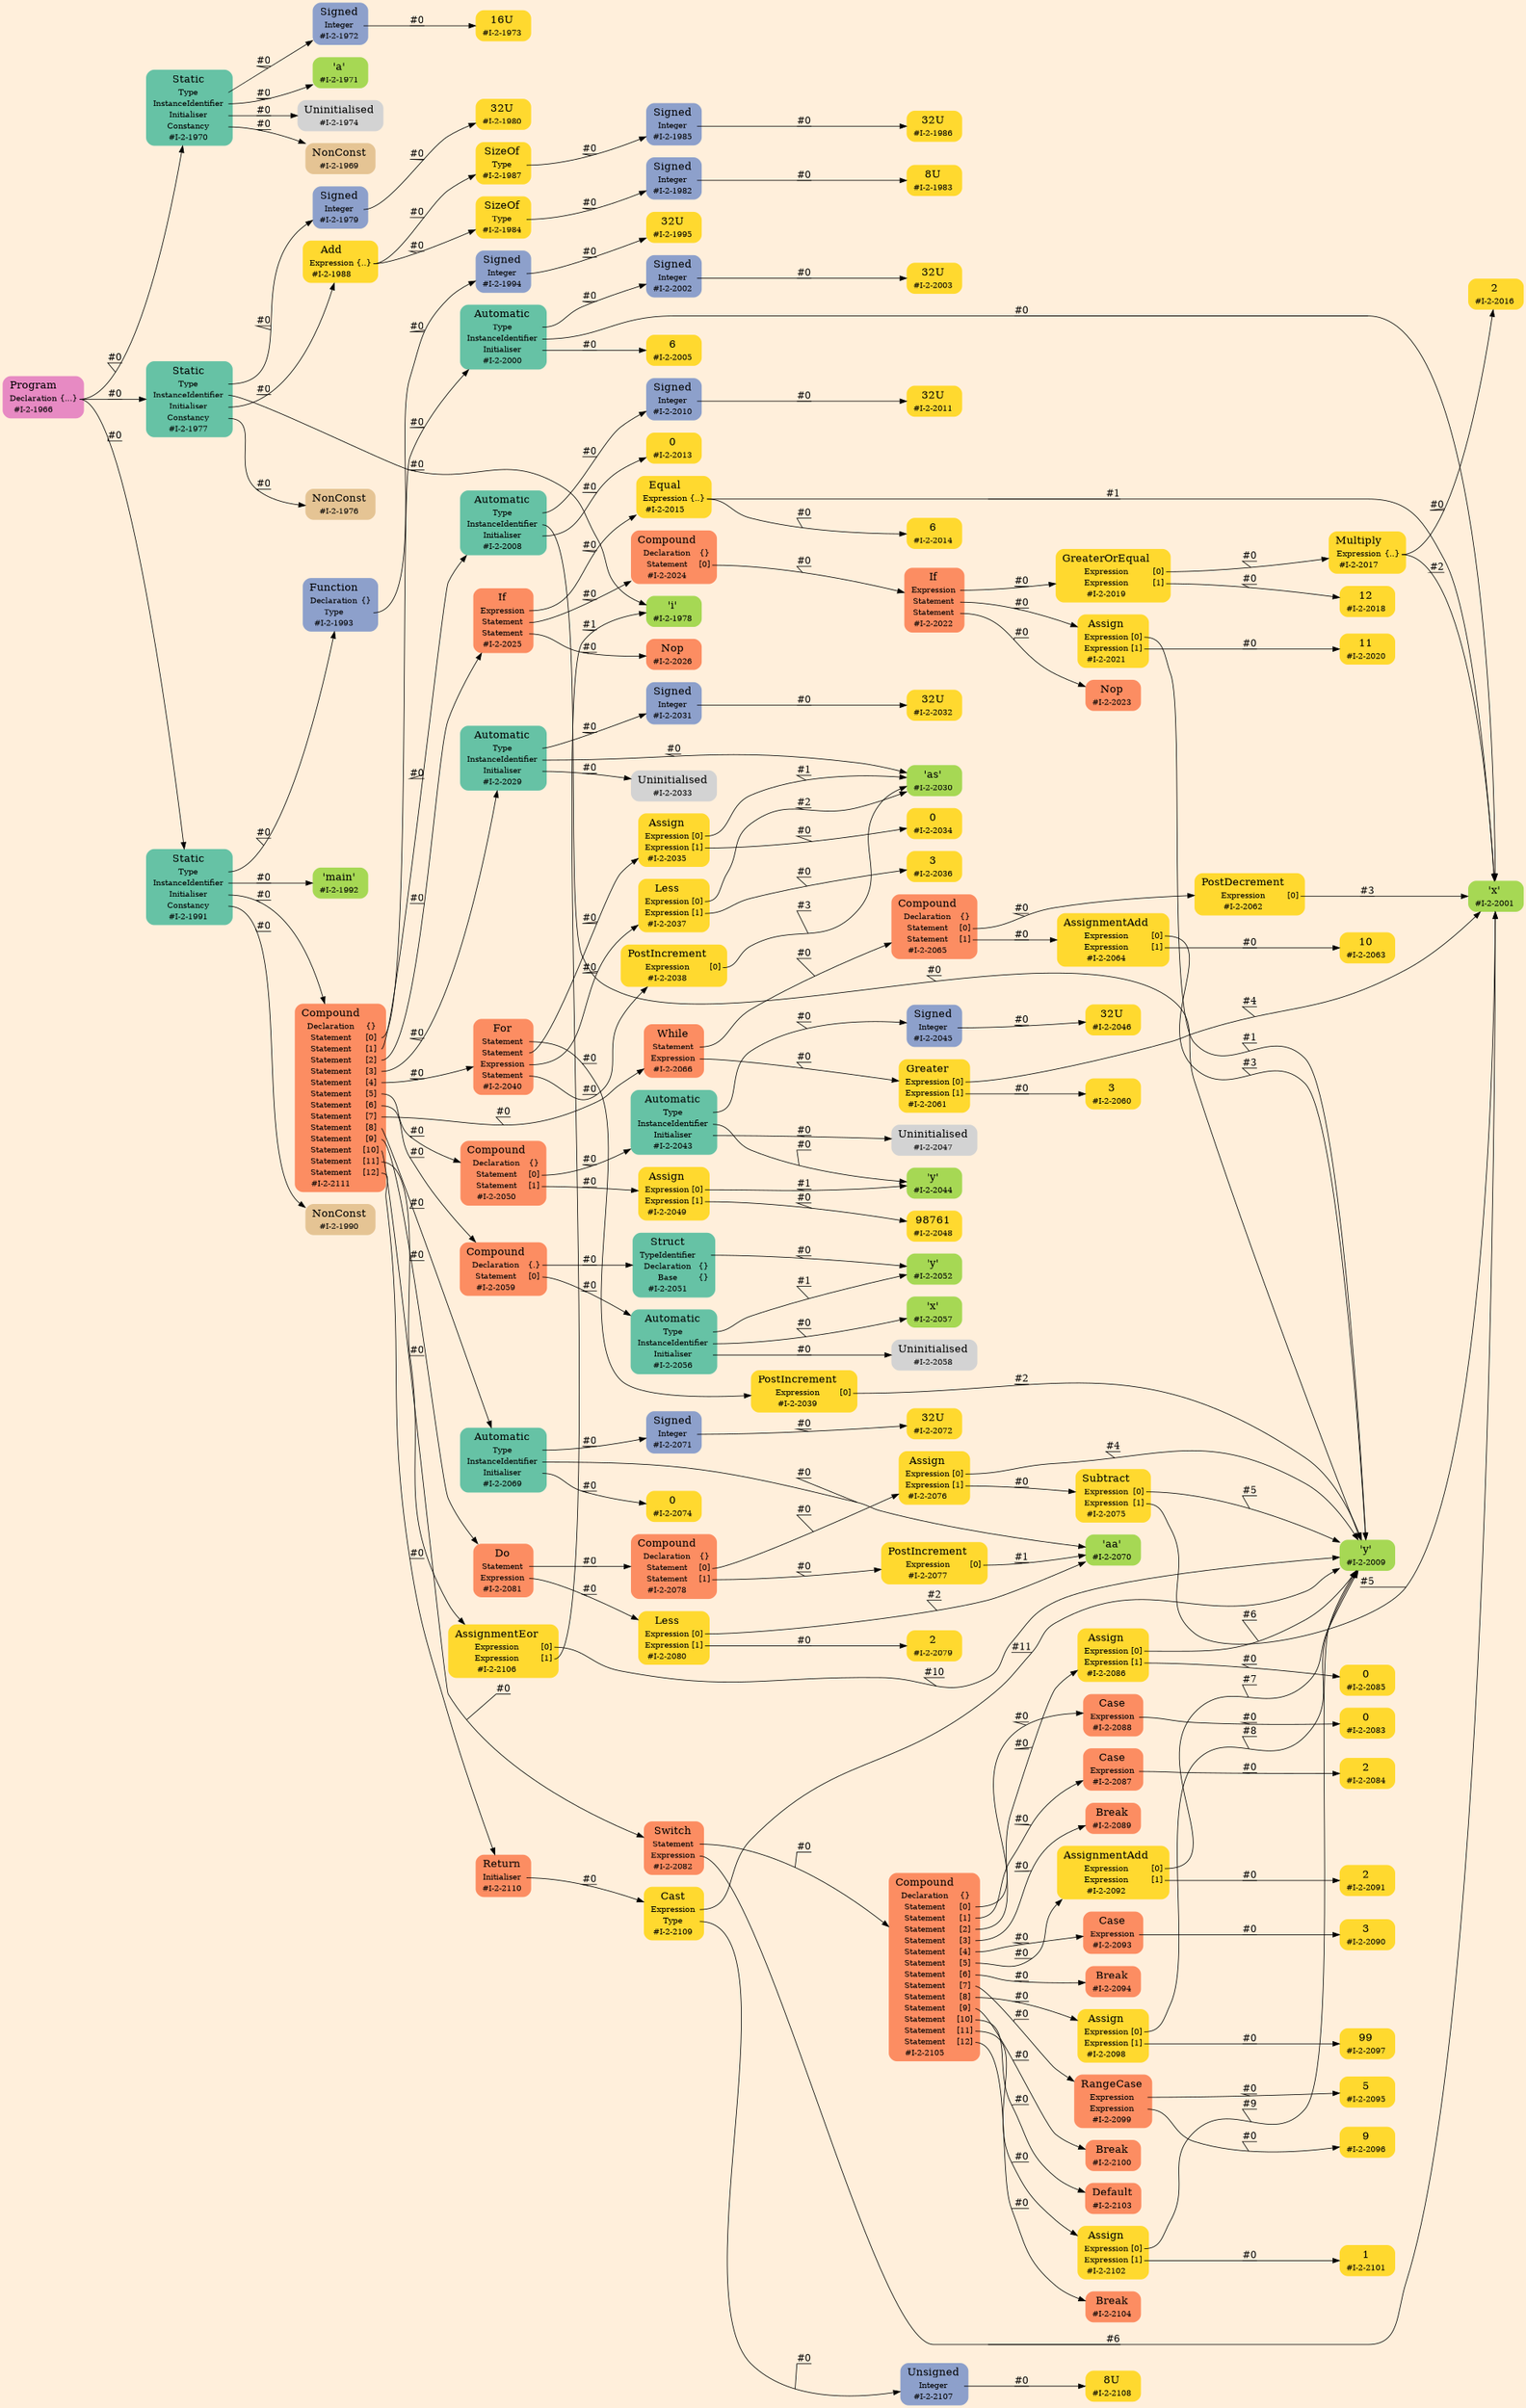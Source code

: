 digraph Inferno {
graph [
rankdir = "LR"
ranksep = 1.0
size = "14,20"
bgcolor = antiquewhite1
];
node [
];

"/#I-2-1966" [
shape = "plaintext"
fillcolor = "/set28/4"
label = <<TABLE BORDER="0" CELLBORDER="0" CELLSPACING="0">
 <TR>
  <TD><FONT POINT-SIZE="16.0">Program</FONT></TD>
  <TD></TD>
 </TR>
 <TR>
  <TD>Declaration</TD>
  <TD PORT="port0">{...}</TD>
 </TR>
 <TR>
  <TD>#I-2-1966</TD>
  <TD PORT="port1"></TD>
 </TR>
</TABLE>>
style = "rounded,filled"
fontsize = "12"
];
"/#I-2-1970" [
shape = "plaintext"
fillcolor = "/set28/1"
label = <<TABLE BORDER="0" CELLBORDER="0" CELLSPACING="0">
 <TR>
  <TD><FONT POINT-SIZE="16.0">Static</FONT></TD>
  <TD></TD>
 </TR>
 <TR>
  <TD>Type</TD>
  <TD PORT="port0"></TD>
 </TR>
 <TR>
  <TD>InstanceIdentifier</TD>
  <TD PORT="port1"></TD>
 </TR>
 <TR>
  <TD>Initialiser</TD>
  <TD PORT="port2"></TD>
 </TR>
 <TR>
  <TD>Constancy</TD>
  <TD PORT="port3"></TD>
 </TR>
 <TR>
  <TD>#I-2-1970</TD>
  <TD PORT="port4"></TD>
 </TR>
</TABLE>>
style = "rounded,filled"
fontsize = "12"
];
"/#I-2-1972" [
shape = "plaintext"
fillcolor = "/set28/3"
label = <<TABLE BORDER="0" CELLBORDER="0" CELLSPACING="0">
 <TR>
  <TD><FONT POINT-SIZE="16.0">Signed</FONT></TD>
  <TD></TD>
 </TR>
 <TR>
  <TD>Integer</TD>
  <TD PORT="port0"></TD>
 </TR>
 <TR>
  <TD>#I-2-1972</TD>
  <TD PORT="port1"></TD>
 </TR>
</TABLE>>
style = "rounded,filled"
fontsize = "12"
];
"/#I-2-1973" [
shape = "plaintext"
fillcolor = "/set28/6"
label = <<TABLE BORDER="0" CELLBORDER="0" CELLSPACING="0">
 <TR>
  <TD><FONT POINT-SIZE="16.0">16U</FONT></TD>
  <TD></TD>
 </TR>
 <TR>
  <TD>#I-2-1973</TD>
  <TD PORT="port0"></TD>
 </TR>
</TABLE>>
style = "rounded,filled"
fontsize = "12"
];
"/#I-2-1971" [
shape = "plaintext"
fillcolor = "/set28/5"
label = <<TABLE BORDER="0" CELLBORDER="0" CELLSPACING="0">
 <TR>
  <TD><FONT POINT-SIZE="16.0">'a'</FONT></TD>
  <TD></TD>
 </TR>
 <TR>
  <TD>#I-2-1971</TD>
  <TD PORT="port0"></TD>
 </TR>
</TABLE>>
style = "rounded,filled"
fontsize = "12"
];
"/#I-2-1974" [
shape = "plaintext"
label = <<TABLE BORDER="0" CELLBORDER="0" CELLSPACING="0">
 <TR>
  <TD><FONT POINT-SIZE="16.0">Uninitialised</FONT></TD>
  <TD></TD>
 </TR>
 <TR>
  <TD>#I-2-1974</TD>
  <TD PORT="port0"></TD>
 </TR>
</TABLE>>
style = "rounded,filled"
fontsize = "12"
];
"/#I-2-1969" [
shape = "plaintext"
fillcolor = "/set28/7"
label = <<TABLE BORDER="0" CELLBORDER="0" CELLSPACING="0">
 <TR>
  <TD><FONT POINT-SIZE="16.0">NonConst</FONT></TD>
  <TD></TD>
 </TR>
 <TR>
  <TD>#I-2-1969</TD>
  <TD PORT="port0"></TD>
 </TR>
</TABLE>>
style = "rounded,filled"
fontsize = "12"
];
"/#I-2-1977" [
shape = "plaintext"
fillcolor = "/set28/1"
label = <<TABLE BORDER="0" CELLBORDER="0" CELLSPACING="0">
 <TR>
  <TD><FONT POINT-SIZE="16.0">Static</FONT></TD>
  <TD></TD>
 </TR>
 <TR>
  <TD>Type</TD>
  <TD PORT="port0"></TD>
 </TR>
 <TR>
  <TD>InstanceIdentifier</TD>
  <TD PORT="port1"></TD>
 </TR>
 <TR>
  <TD>Initialiser</TD>
  <TD PORT="port2"></TD>
 </TR>
 <TR>
  <TD>Constancy</TD>
  <TD PORT="port3"></TD>
 </TR>
 <TR>
  <TD>#I-2-1977</TD>
  <TD PORT="port4"></TD>
 </TR>
</TABLE>>
style = "rounded,filled"
fontsize = "12"
];
"/#I-2-1979" [
shape = "plaintext"
fillcolor = "/set28/3"
label = <<TABLE BORDER="0" CELLBORDER="0" CELLSPACING="0">
 <TR>
  <TD><FONT POINT-SIZE="16.0">Signed</FONT></TD>
  <TD></TD>
 </TR>
 <TR>
  <TD>Integer</TD>
  <TD PORT="port0"></TD>
 </TR>
 <TR>
  <TD>#I-2-1979</TD>
  <TD PORT="port1"></TD>
 </TR>
</TABLE>>
style = "rounded,filled"
fontsize = "12"
];
"/#I-2-1980" [
shape = "plaintext"
fillcolor = "/set28/6"
label = <<TABLE BORDER="0" CELLBORDER="0" CELLSPACING="0">
 <TR>
  <TD><FONT POINT-SIZE="16.0">32U</FONT></TD>
  <TD></TD>
 </TR>
 <TR>
  <TD>#I-2-1980</TD>
  <TD PORT="port0"></TD>
 </TR>
</TABLE>>
style = "rounded,filled"
fontsize = "12"
];
"/#I-2-1978" [
shape = "plaintext"
fillcolor = "/set28/5"
label = <<TABLE BORDER="0" CELLBORDER="0" CELLSPACING="0">
 <TR>
  <TD><FONT POINT-SIZE="16.0">'i'</FONT></TD>
  <TD></TD>
 </TR>
 <TR>
  <TD>#I-2-1978</TD>
  <TD PORT="port0"></TD>
 </TR>
</TABLE>>
style = "rounded,filled"
fontsize = "12"
];
"/#I-2-1988" [
shape = "plaintext"
fillcolor = "/set28/6"
label = <<TABLE BORDER="0" CELLBORDER="0" CELLSPACING="0">
 <TR>
  <TD><FONT POINT-SIZE="16.0">Add</FONT></TD>
  <TD></TD>
 </TR>
 <TR>
  <TD>Expression</TD>
  <TD PORT="port0">{..}</TD>
 </TR>
 <TR>
  <TD>#I-2-1988</TD>
  <TD PORT="port1"></TD>
 </TR>
</TABLE>>
style = "rounded,filled"
fontsize = "12"
];
"/#I-2-1984" [
shape = "plaintext"
fillcolor = "/set28/6"
label = <<TABLE BORDER="0" CELLBORDER="0" CELLSPACING="0">
 <TR>
  <TD><FONT POINT-SIZE="16.0">SizeOf</FONT></TD>
  <TD></TD>
 </TR>
 <TR>
  <TD>Type</TD>
  <TD PORT="port0"></TD>
 </TR>
 <TR>
  <TD>#I-2-1984</TD>
  <TD PORT="port1"></TD>
 </TR>
</TABLE>>
style = "rounded,filled"
fontsize = "12"
];
"/#I-2-1982" [
shape = "plaintext"
fillcolor = "/set28/3"
label = <<TABLE BORDER="0" CELLBORDER="0" CELLSPACING="0">
 <TR>
  <TD><FONT POINT-SIZE="16.0">Signed</FONT></TD>
  <TD></TD>
 </TR>
 <TR>
  <TD>Integer</TD>
  <TD PORT="port0"></TD>
 </TR>
 <TR>
  <TD>#I-2-1982</TD>
  <TD PORT="port1"></TD>
 </TR>
</TABLE>>
style = "rounded,filled"
fontsize = "12"
];
"/#I-2-1983" [
shape = "plaintext"
fillcolor = "/set28/6"
label = <<TABLE BORDER="0" CELLBORDER="0" CELLSPACING="0">
 <TR>
  <TD><FONT POINT-SIZE="16.0">8U</FONT></TD>
  <TD></TD>
 </TR>
 <TR>
  <TD>#I-2-1983</TD>
  <TD PORT="port0"></TD>
 </TR>
</TABLE>>
style = "rounded,filled"
fontsize = "12"
];
"/#I-2-1987" [
shape = "plaintext"
fillcolor = "/set28/6"
label = <<TABLE BORDER="0" CELLBORDER="0" CELLSPACING="0">
 <TR>
  <TD><FONT POINT-SIZE="16.0">SizeOf</FONT></TD>
  <TD></TD>
 </TR>
 <TR>
  <TD>Type</TD>
  <TD PORT="port0"></TD>
 </TR>
 <TR>
  <TD>#I-2-1987</TD>
  <TD PORT="port1"></TD>
 </TR>
</TABLE>>
style = "rounded,filled"
fontsize = "12"
];
"/#I-2-1985" [
shape = "plaintext"
fillcolor = "/set28/3"
label = <<TABLE BORDER="0" CELLBORDER="0" CELLSPACING="0">
 <TR>
  <TD><FONT POINT-SIZE="16.0">Signed</FONT></TD>
  <TD></TD>
 </TR>
 <TR>
  <TD>Integer</TD>
  <TD PORT="port0"></TD>
 </TR>
 <TR>
  <TD>#I-2-1985</TD>
  <TD PORT="port1"></TD>
 </TR>
</TABLE>>
style = "rounded,filled"
fontsize = "12"
];
"/#I-2-1986" [
shape = "plaintext"
fillcolor = "/set28/6"
label = <<TABLE BORDER="0" CELLBORDER="0" CELLSPACING="0">
 <TR>
  <TD><FONT POINT-SIZE="16.0">32U</FONT></TD>
  <TD></TD>
 </TR>
 <TR>
  <TD>#I-2-1986</TD>
  <TD PORT="port0"></TD>
 </TR>
</TABLE>>
style = "rounded,filled"
fontsize = "12"
];
"/#I-2-1976" [
shape = "plaintext"
fillcolor = "/set28/7"
label = <<TABLE BORDER="0" CELLBORDER="0" CELLSPACING="0">
 <TR>
  <TD><FONT POINT-SIZE="16.0">NonConst</FONT></TD>
  <TD></TD>
 </TR>
 <TR>
  <TD>#I-2-1976</TD>
  <TD PORT="port0"></TD>
 </TR>
</TABLE>>
style = "rounded,filled"
fontsize = "12"
];
"/#I-2-1991" [
shape = "plaintext"
fillcolor = "/set28/1"
label = <<TABLE BORDER="0" CELLBORDER="0" CELLSPACING="0">
 <TR>
  <TD><FONT POINT-SIZE="16.0">Static</FONT></TD>
  <TD></TD>
 </TR>
 <TR>
  <TD>Type</TD>
  <TD PORT="port0"></TD>
 </TR>
 <TR>
  <TD>InstanceIdentifier</TD>
  <TD PORT="port1"></TD>
 </TR>
 <TR>
  <TD>Initialiser</TD>
  <TD PORT="port2"></TD>
 </TR>
 <TR>
  <TD>Constancy</TD>
  <TD PORT="port3"></TD>
 </TR>
 <TR>
  <TD>#I-2-1991</TD>
  <TD PORT="port4"></TD>
 </TR>
</TABLE>>
style = "rounded,filled"
fontsize = "12"
];
"/#I-2-1993" [
shape = "plaintext"
fillcolor = "/set28/3"
label = <<TABLE BORDER="0" CELLBORDER="0" CELLSPACING="0">
 <TR>
  <TD><FONT POINT-SIZE="16.0">Function</FONT></TD>
  <TD></TD>
 </TR>
 <TR>
  <TD>Declaration</TD>
  <TD PORT="port0">{}</TD>
 </TR>
 <TR>
  <TD>Type</TD>
  <TD PORT="port1"></TD>
 </TR>
 <TR>
  <TD>#I-2-1993</TD>
  <TD PORT="port2"></TD>
 </TR>
</TABLE>>
style = "rounded,filled"
fontsize = "12"
];
"/#I-2-1994" [
shape = "plaintext"
fillcolor = "/set28/3"
label = <<TABLE BORDER="0" CELLBORDER="0" CELLSPACING="0">
 <TR>
  <TD><FONT POINT-SIZE="16.0">Signed</FONT></TD>
  <TD></TD>
 </TR>
 <TR>
  <TD>Integer</TD>
  <TD PORT="port0"></TD>
 </TR>
 <TR>
  <TD>#I-2-1994</TD>
  <TD PORT="port1"></TD>
 </TR>
</TABLE>>
style = "rounded,filled"
fontsize = "12"
];
"/#I-2-1995" [
shape = "plaintext"
fillcolor = "/set28/6"
label = <<TABLE BORDER="0" CELLBORDER="0" CELLSPACING="0">
 <TR>
  <TD><FONT POINT-SIZE="16.0">32U</FONT></TD>
  <TD></TD>
 </TR>
 <TR>
  <TD>#I-2-1995</TD>
  <TD PORT="port0"></TD>
 </TR>
</TABLE>>
style = "rounded,filled"
fontsize = "12"
];
"/#I-2-1992" [
shape = "plaintext"
fillcolor = "/set28/5"
label = <<TABLE BORDER="0" CELLBORDER="0" CELLSPACING="0">
 <TR>
  <TD><FONT POINT-SIZE="16.0">'main'</FONT></TD>
  <TD></TD>
 </TR>
 <TR>
  <TD>#I-2-1992</TD>
  <TD PORT="port0"></TD>
 </TR>
</TABLE>>
style = "rounded,filled"
fontsize = "12"
];
"/#I-2-2111" [
shape = "plaintext"
fillcolor = "/set28/2"
label = <<TABLE BORDER="0" CELLBORDER="0" CELLSPACING="0">
 <TR>
  <TD><FONT POINT-SIZE="16.0">Compound</FONT></TD>
  <TD></TD>
 </TR>
 <TR>
  <TD>Declaration</TD>
  <TD PORT="port0">{}</TD>
 </TR>
 <TR>
  <TD>Statement</TD>
  <TD PORT="port1">[0]</TD>
 </TR>
 <TR>
  <TD>Statement</TD>
  <TD PORT="port2">[1]</TD>
 </TR>
 <TR>
  <TD>Statement</TD>
  <TD PORT="port3">[2]</TD>
 </TR>
 <TR>
  <TD>Statement</TD>
  <TD PORT="port4">[3]</TD>
 </TR>
 <TR>
  <TD>Statement</TD>
  <TD PORT="port5">[4]</TD>
 </TR>
 <TR>
  <TD>Statement</TD>
  <TD PORT="port6">[5]</TD>
 </TR>
 <TR>
  <TD>Statement</TD>
  <TD PORT="port7">[6]</TD>
 </TR>
 <TR>
  <TD>Statement</TD>
  <TD PORT="port8">[7]</TD>
 </TR>
 <TR>
  <TD>Statement</TD>
  <TD PORT="port9">[8]</TD>
 </TR>
 <TR>
  <TD>Statement</TD>
  <TD PORT="port10">[9]</TD>
 </TR>
 <TR>
  <TD>Statement</TD>
  <TD PORT="port11">[10]</TD>
 </TR>
 <TR>
  <TD>Statement</TD>
  <TD PORT="port12">[11]</TD>
 </TR>
 <TR>
  <TD>Statement</TD>
  <TD PORT="port13">[12]</TD>
 </TR>
 <TR>
  <TD>#I-2-2111</TD>
  <TD PORT="port14"></TD>
 </TR>
</TABLE>>
style = "rounded,filled"
fontsize = "12"
];
"/#I-2-2000" [
shape = "plaintext"
fillcolor = "/set28/1"
label = <<TABLE BORDER="0" CELLBORDER="0" CELLSPACING="0">
 <TR>
  <TD><FONT POINT-SIZE="16.0">Automatic</FONT></TD>
  <TD></TD>
 </TR>
 <TR>
  <TD>Type</TD>
  <TD PORT="port0"></TD>
 </TR>
 <TR>
  <TD>InstanceIdentifier</TD>
  <TD PORT="port1"></TD>
 </TR>
 <TR>
  <TD>Initialiser</TD>
  <TD PORT="port2"></TD>
 </TR>
 <TR>
  <TD>#I-2-2000</TD>
  <TD PORT="port3"></TD>
 </TR>
</TABLE>>
style = "rounded,filled"
fontsize = "12"
];
"/#I-2-2002" [
shape = "plaintext"
fillcolor = "/set28/3"
label = <<TABLE BORDER="0" CELLBORDER="0" CELLSPACING="0">
 <TR>
  <TD><FONT POINT-SIZE="16.0">Signed</FONT></TD>
  <TD></TD>
 </TR>
 <TR>
  <TD>Integer</TD>
  <TD PORT="port0"></TD>
 </TR>
 <TR>
  <TD>#I-2-2002</TD>
  <TD PORT="port1"></TD>
 </TR>
</TABLE>>
style = "rounded,filled"
fontsize = "12"
];
"/#I-2-2003" [
shape = "plaintext"
fillcolor = "/set28/6"
label = <<TABLE BORDER="0" CELLBORDER="0" CELLSPACING="0">
 <TR>
  <TD><FONT POINT-SIZE="16.0">32U</FONT></TD>
  <TD></TD>
 </TR>
 <TR>
  <TD>#I-2-2003</TD>
  <TD PORT="port0"></TD>
 </TR>
</TABLE>>
style = "rounded,filled"
fontsize = "12"
];
"/#I-2-2001" [
shape = "plaintext"
fillcolor = "/set28/5"
label = <<TABLE BORDER="0" CELLBORDER="0" CELLSPACING="0">
 <TR>
  <TD><FONT POINT-SIZE="16.0">'x'</FONT></TD>
  <TD></TD>
 </TR>
 <TR>
  <TD>#I-2-2001</TD>
  <TD PORT="port0"></TD>
 </TR>
</TABLE>>
style = "rounded,filled"
fontsize = "12"
];
"/#I-2-2005" [
shape = "plaintext"
fillcolor = "/set28/6"
label = <<TABLE BORDER="0" CELLBORDER="0" CELLSPACING="0">
 <TR>
  <TD><FONT POINT-SIZE="16.0">6</FONT></TD>
  <TD></TD>
 </TR>
 <TR>
  <TD>#I-2-2005</TD>
  <TD PORT="port0"></TD>
 </TR>
</TABLE>>
style = "rounded,filled"
fontsize = "12"
];
"/#I-2-2008" [
shape = "plaintext"
fillcolor = "/set28/1"
label = <<TABLE BORDER="0" CELLBORDER="0" CELLSPACING="0">
 <TR>
  <TD><FONT POINT-SIZE="16.0">Automatic</FONT></TD>
  <TD></TD>
 </TR>
 <TR>
  <TD>Type</TD>
  <TD PORT="port0"></TD>
 </TR>
 <TR>
  <TD>InstanceIdentifier</TD>
  <TD PORT="port1"></TD>
 </TR>
 <TR>
  <TD>Initialiser</TD>
  <TD PORT="port2"></TD>
 </TR>
 <TR>
  <TD>#I-2-2008</TD>
  <TD PORT="port3"></TD>
 </TR>
</TABLE>>
style = "rounded,filled"
fontsize = "12"
];
"/#I-2-2010" [
shape = "plaintext"
fillcolor = "/set28/3"
label = <<TABLE BORDER="0" CELLBORDER="0" CELLSPACING="0">
 <TR>
  <TD><FONT POINT-SIZE="16.0">Signed</FONT></TD>
  <TD></TD>
 </TR>
 <TR>
  <TD>Integer</TD>
  <TD PORT="port0"></TD>
 </TR>
 <TR>
  <TD>#I-2-2010</TD>
  <TD PORT="port1"></TD>
 </TR>
</TABLE>>
style = "rounded,filled"
fontsize = "12"
];
"/#I-2-2011" [
shape = "plaintext"
fillcolor = "/set28/6"
label = <<TABLE BORDER="0" CELLBORDER="0" CELLSPACING="0">
 <TR>
  <TD><FONT POINT-SIZE="16.0">32U</FONT></TD>
  <TD></TD>
 </TR>
 <TR>
  <TD>#I-2-2011</TD>
  <TD PORT="port0"></TD>
 </TR>
</TABLE>>
style = "rounded,filled"
fontsize = "12"
];
"/#I-2-2009" [
shape = "plaintext"
fillcolor = "/set28/5"
label = <<TABLE BORDER="0" CELLBORDER="0" CELLSPACING="0">
 <TR>
  <TD><FONT POINT-SIZE="16.0">'y'</FONT></TD>
  <TD></TD>
 </TR>
 <TR>
  <TD>#I-2-2009</TD>
  <TD PORT="port0"></TD>
 </TR>
</TABLE>>
style = "rounded,filled"
fontsize = "12"
];
"/#I-2-2013" [
shape = "plaintext"
fillcolor = "/set28/6"
label = <<TABLE BORDER="0" CELLBORDER="0" CELLSPACING="0">
 <TR>
  <TD><FONT POINT-SIZE="16.0">0</FONT></TD>
  <TD></TD>
 </TR>
 <TR>
  <TD>#I-2-2013</TD>
  <TD PORT="port0"></TD>
 </TR>
</TABLE>>
style = "rounded,filled"
fontsize = "12"
];
"/#I-2-2025" [
shape = "plaintext"
fillcolor = "/set28/2"
label = <<TABLE BORDER="0" CELLBORDER="0" CELLSPACING="0">
 <TR>
  <TD><FONT POINT-SIZE="16.0">If</FONT></TD>
  <TD></TD>
 </TR>
 <TR>
  <TD>Expression</TD>
  <TD PORT="port0"></TD>
 </TR>
 <TR>
  <TD>Statement</TD>
  <TD PORT="port1"></TD>
 </TR>
 <TR>
  <TD>Statement</TD>
  <TD PORT="port2"></TD>
 </TR>
 <TR>
  <TD>#I-2-2025</TD>
  <TD PORT="port3"></TD>
 </TR>
</TABLE>>
style = "rounded,filled"
fontsize = "12"
];
"/#I-2-2015" [
shape = "plaintext"
fillcolor = "/set28/6"
label = <<TABLE BORDER="0" CELLBORDER="0" CELLSPACING="0">
 <TR>
  <TD><FONT POINT-SIZE="16.0">Equal</FONT></TD>
  <TD></TD>
 </TR>
 <TR>
  <TD>Expression</TD>
  <TD PORT="port0">{..}</TD>
 </TR>
 <TR>
  <TD>#I-2-2015</TD>
  <TD PORT="port1"></TD>
 </TR>
</TABLE>>
style = "rounded,filled"
fontsize = "12"
];
"/#I-2-2014" [
shape = "plaintext"
fillcolor = "/set28/6"
label = <<TABLE BORDER="0" CELLBORDER="0" CELLSPACING="0">
 <TR>
  <TD><FONT POINT-SIZE="16.0">6</FONT></TD>
  <TD></TD>
 </TR>
 <TR>
  <TD>#I-2-2014</TD>
  <TD PORT="port0"></TD>
 </TR>
</TABLE>>
style = "rounded,filled"
fontsize = "12"
];
"/#I-2-2024" [
shape = "plaintext"
fillcolor = "/set28/2"
label = <<TABLE BORDER="0" CELLBORDER="0" CELLSPACING="0">
 <TR>
  <TD><FONT POINT-SIZE="16.0">Compound</FONT></TD>
  <TD></TD>
 </TR>
 <TR>
  <TD>Declaration</TD>
  <TD PORT="port0">{}</TD>
 </TR>
 <TR>
  <TD>Statement</TD>
  <TD PORT="port1">[0]</TD>
 </TR>
 <TR>
  <TD>#I-2-2024</TD>
  <TD PORT="port2"></TD>
 </TR>
</TABLE>>
style = "rounded,filled"
fontsize = "12"
];
"/#I-2-2022" [
shape = "plaintext"
fillcolor = "/set28/2"
label = <<TABLE BORDER="0" CELLBORDER="0" CELLSPACING="0">
 <TR>
  <TD><FONT POINT-SIZE="16.0">If</FONT></TD>
  <TD></TD>
 </TR>
 <TR>
  <TD>Expression</TD>
  <TD PORT="port0"></TD>
 </TR>
 <TR>
  <TD>Statement</TD>
  <TD PORT="port1"></TD>
 </TR>
 <TR>
  <TD>Statement</TD>
  <TD PORT="port2"></TD>
 </TR>
 <TR>
  <TD>#I-2-2022</TD>
  <TD PORT="port3"></TD>
 </TR>
</TABLE>>
style = "rounded,filled"
fontsize = "12"
];
"/#I-2-2019" [
shape = "plaintext"
fillcolor = "/set28/6"
label = <<TABLE BORDER="0" CELLBORDER="0" CELLSPACING="0">
 <TR>
  <TD><FONT POINT-SIZE="16.0">GreaterOrEqual</FONT></TD>
  <TD></TD>
 </TR>
 <TR>
  <TD>Expression</TD>
  <TD PORT="port0">[0]</TD>
 </TR>
 <TR>
  <TD>Expression</TD>
  <TD PORT="port1">[1]</TD>
 </TR>
 <TR>
  <TD>#I-2-2019</TD>
  <TD PORT="port2"></TD>
 </TR>
</TABLE>>
style = "rounded,filled"
fontsize = "12"
];
"/#I-2-2017" [
shape = "plaintext"
fillcolor = "/set28/6"
label = <<TABLE BORDER="0" CELLBORDER="0" CELLSPACING="0">
 <TR>
  <TD><FONT POINT-SIZE="16.0">Multiply</FONT></TD>
  <TD></TD>
 </TR>
 <TR>
  <TD>Expression</TD>
  <TD PORT="port0">{..}</TD>
 </TR>
 <TR>
  <TD>#I-2-2017</TD>
  <TD PORT="port1"></TD>
 </TR>
</TABLE>>
style = "rounded,filled"
fontsize = "12"
];
"/#I-2-2016" [
shape = "plaintext"
fillcolor = "/set28/6"
label = <<TABLE BORDER="0" CELLBORDER="0" CELLSPACING="0">
 <TR>
  <TD><FONT POINT-SIZE="16.0">2</FONT></TD>
  <TD></TD>
 </TR>
 <TR>
  <TD>#I-2-2016</TD>
  <TD PORT="port0"></TD>
 </TR>
</TABLE>>
style = "rounded,filled"
fontsize = "12"
];
"/#I-2-2018" [
shape = "plaintext"
fillcolor = "/set28/6"
label = <<TABLE BORDER="0" CELLBORDER="0" CELLSPACING="0">
 <TR>
  <TD><FONT POINT-SIZE="16.0">12</FONT></TD>
  <TD></TD>
 </TR>
 <TR>
  <TD>#I-2-2018</TD>
  <TD PORT="port0"></TD>
 </TR>
</TABLE>>
style = "rounded,filled"
fontsize = "12"
];
"/#I-2-2021" [
shape = "plaintext"
fillcolor = "/set28/6"
label = <<TABLE BORDER="0" CELLBORDER="0" CELLSPACING="0">
 <TR>
  <TD><FONT POINT-SIZE="16.0">Assign</FONT></TD>
  <TD></TD>
 </TR>
 <TR>
  <TD>Expression</TD>
  <TD PORT="port0">[0]</TD>
 </TR>
 <TR>
  <TD>Expression</TD>
  <TD PORT="port1">[1]</TD>
 </TR>
 <TR>
  <TD>#I-2-2021</TD>
  <TD PORT="port2"></TD>
 </TR>
</TABLE>>
style = "rounded,filled"
fontsize = "12"
];
"/#I-2-2020" [
shape = "plaintext"
fillcolor = "/set28/6"
label = <<TABLE BORDER="0" CELLBORDER="0" CELLSPACING="0">
 <TR>
  <TD><FONT POINT-SIZE="16.0">11</FONT></TD>
  <TD></TD>
 </TR>
 <TR>
  <TD>#I-2-2020</TD>
  <TD PORT="port0"></TD>
 </TR>
</TABLE>>
style = "rounded,filled"
fontsize = "12"
];
"/#I-2-2023" [
shape = "plaintext"
fillcolor = "/set28/2"
label = <<TABLE BORDER="0" CELLBORDER="0" CELLSPACING="0">
 <TR>
  <TD><FONT POINT-SIZE="16.0">Nop</FONT></TD>
  <TD></TD>
 </TR>
 <TR>
  <TD>#I-2-2023</TD>
  <TD PORT="port0"></TD>
 </TR>
</TABLE>>
style = "rounded,filled"
fontsize = "12"
];
"/#I-2-2026" [
shape = "plaintext"
fillcolor = "/set28/2"
label = <<TABLE BORDER="0" CELLBORDER="0" CELLSPACING="0">
 <TR>
  <TD><FONT POINT-SIZE="16.0">Nop</FONT></TD>
  <TD></TD>
 </TR>
 <TR>
  <TD>#I-2-2026</TD>
  <TD PORT="port0"></TD>
 </TR>
</TABLE>>
style = "rounded,filled"
fontsize = "12"
];
"/#I-2-2029" [
shape = "plaintext"
fillcolor = "/set28/1"
label = <<TABLE BORDER="0" CELLBORDER="0" CELLSPACING="0">
 <TR>
  <TD><FONT POINT-SIZE="16.0">Automatic</FONT></TD>
  <TD></TD>
 </TR>
 <TR>
  <TD>Type</TD>
  <TD PORT="port0"></TD>
 </TR>
 <TR>
  <TD>InstanceIdentifier</TD>
  <TD PORT="port1"></TD>
 </TR>
 <TR>
  <TD>Initialiser</TD>
  <TD PORT="port2"></TD>
 </TR>
 <TR>
  <TD>#I-2-2029</TD>
  <TD PORT="port3"></TD>
 </TR>
</TABLE>>
style = "rounded,filled"
fontsize = "12"
];
"/#I-2-2031" [
shape = "plaintext"
fillcolor = "/set28/3"
label = <<TABLE BORDER="0" CELLBORDER="0" CELLSPACING="0">
 <TR>
  <TD><FONT POINT-SIZE="16.0">Signed</FONT></TD>
  <TD></TD>
 </TR>
 <TR>
  <TD>Integer</TD>
  <TD PORT="port0"></TD>
 </TR>
 <TR>
  <TD>#I-2-2031</TD>
  <TD PORT="port1"></TD>
 </TR>
</TABLE>>
style = "rounded,filled"
fontsize = "12"
];
"/#I-2-2032" [
shape = "plaintext"
fillcolor = "/set28/6"
label = <<TABLE BORDER="0" CELLBORDER="0" CELLSPACING="0">
 <TR>
  <TD><FONT POINT-SIZE="16.0">32U</FONT></TD>
  <TD></TD>
 </TR>
 <TR>
  <TD>#I-2-2032</TD>
  <TD PORT="port0"></TD>
 </TR>
</TABLE>>
style = "rounded,filled"
fontsize = "12"
];
"/#I-2-2030" [
shape = "plaintext"
fillcolor = "/set28/5"
label = <<TABLE BORDER="0" CELLBORDER="0" CELLSPACING="0">
 <TR>
  <TD><FONT POINT-SIZE="16.0">'as'</FONT></TD>
  <TD></TD>
 </TR>
 <TR>
  <TD>#I-2-2030</TD>
  <TD PORT="port0"></TD>
 </TR>
</TABLE>>
style = "rounded,filled"
fontsize = "12"
];
"/#I-2-2033" [
shape = "plaintext"
label = <<TABLE BORDER="0" CELLBORDER="0" CELLSPACING="0">
 <TR>
  <TD><FONT POINT-SIZE="16.0">Uninitialised</FONT></TD>
  <TD></TD>
 </TR>
 <TR>
  <TD>#I-2-2033</TD>
  <TD PORT="port0"></TD>
 </TR>
</TABLE>>
style = "rounded,filled"
fontsize = "12"
];
"/#I-2-2040" [
shape = "plaintext"
fillcolor = "/set28/2"
label = <<TABLE BORDER="0" CELLBORDER="0" CELLSPACING="0">
 <TR>
  <TD><FONT POINT-SIZE="16.0">For</FONT></TD>
  <TD></TD>
 </TR>
 <TR>
  <TD>Statement</TD>
  <TD PORT="port0"></TD>
 </TR>
 <TR>
  <TD>Statement</TD>
  <TD PORT="port1"></TD>
 </TR>
 <TR>
  <TD>Expression</TD>
  <TD PORT="port2"></TD>
 </TR>
 <TR>
  <TD>Statement</TD>
  <TD PORT="port3"></TD>
 </TR>
 <TR>
  <TD>#I-2-2040</TD>
  <TD PORT="port4"></TD>
 </TR>
</TABLE>>
style = "rounded,filled"
fontsize = "12"
];
"/#I-2-2039" [
shape = "plaintext"
fillcolor = "/set28/6"
label = <<TABLE BORDER="0" CELLBORDER="0" CELLSPACING="0">
 <TR>
  <TD><FONT POINT-SIZE="16.0">PostIncrement</FONT></TD>
  <TD></TD>
 </TR>
 <TR>
  <TD>Expression</TD>
  <TD PORT="port0">[0]</TD>
 </TR>
 <TR>
  <TD>#I-2-2039</TD>
  <TD PORT="port1"></TD>
 </TR>
</TABLE>>
style = "rounded,filled"
fontsize = "12"
];
"/#I-2-2035" [
shape = "plaintext"
fillcolor = "/set28/6"
label = <<TABLE BORDER="0" CELLBORDER="0" CELLSPACING="0">
 <TR>
  <TD><FONT POINT-SIZE="16.0">Assign</FONT></TD>
  <TD></TD>
 </TR>
 <TR>
  <TD>Expression</TD>
  <TD PORT="port0">[0]</TD>
 </TR>
 <TR>
  <TD>Expression</TD>
  <TD PORT="port1">[1]</TD>
 </TR>
 <TR>
  <TD>#I-2-2035</TD>
  <TD PORT="port2"></TD>
 </TR>
</TABLE>>
style = "rounded,filled"
fontsize = "12"
];
"/#I-2-2034" [
shape = "plaintext"
fillcolor = "/set28/6"
label = <<TABLE BORDER="0" CELLBORDER="0" CELLSPACING="0">
 <TR>
  <TD><FONT POINT-SIZE="16.0">0</FONT></TD>
  <TD></TD>
 </TR>
 <TR>
  <TD>#I-2-2034</TD>
  <TD PORT="port0"></TD>
 </TR>
</TABLE>>
style = "rounded,filled"
fontsize = "12"
];
"/#I-2-2037" [
shape = "plaintext"
fillcolor = "/set28/6"
label = <<TABLE BORDER="0" CELLBORDER="0" CELLSPACING="0">
 <TR>
  <TD><FONT POINT-SIZE="16.0">Less</FONT></TD>
  <TD></TD>
 </TR>
 <TR>
  <TD>Expression</TD>
  <TD PORT="port0">[0]</TD>
 </TR>
 <TR>
  <TD>Expression</TD>
  <TD PORT="port1">[1]</TD>
 </TR>
 <TR>
  <TD>#I-2-2037</TD>
  <TD PORT="port2"></TD>
 </TR>
</TABLE>>
style = "rounded,filled"
fontsize = "12"
];
"/#I-2-2036" [
shape = "plaintext"
fillcolor = "/set28/6"
label = <<TABLE BORDER="0" CELLBORDER="0" CELLSPACING="0">
 <TR>
  <TD><FONT POINT-SIZE="16.0">3</FONT></TD>
  <TD></TD>
 </TR>
 <TR>
  <TD>#I-2-2036</TD>
  <TD PORT="port0"></TD>
 </TR>
</TABLE>>
style = "rounded,filled"
fontsize = "12"
];
"/#I-2-2038" [
shape = "plaintext"
fillcolor = "/set28/6"
label = <<TABLE BORDER="0" CELLBORDER="0" CELLSPACING="0">
 <TR>
  <TD><FONT POINT-SIZE="16.0">PostIncrement</FONT></TD>
  <TD></TD>
 </TR>
 <TR>
  <TD>Expression</TD>
  <TD PORT="port0">[0]</TD>
 </TR>
 <TR>
  <TD>#I-2-2038</TD>
  <TD PORT="port1"></TD>
 </TR>
</TABLE>>
style = "rounded,filled"
fontsize = "12"
];
"/#I-2-2050" [
shape = "plaintext"
fillcolor = "/set28/2"
label = <<TABLE BORDER="0" CELLBORDER="0" CELLSPACING="0">
 <TR>
  <TD><FONT POINT-SIZE="16.0">Compound</FONT></TD>
  <TD></TD>
 </TR>
 <TR>
  <TD>Declaration</TD>
  <TD PORT="port0">{}</TD>
 </TR>
 <TR>
  <TD>Statement</TD>
  <TD PORT="port1">[0]</TD>
 </TR>
 <TR>
  <TD>Statement</TD>
  <TD PORT="port2">[1]</TD>
 </TR>
 <TR>
  <TD>#I-2-2050</TD>
  <TD PORT="port3"></TD>
 </TR>
</TABLE>>
style = "rounded,filled"
fontsize = "12"
];
"/#I-2-2043" [
shape = "plaintext"
fillcolor = "/set28/1"
label = <<TABLE BORDER="0" CELLBORDER="0" CELLSPACING="0">
 <TR>
  <TD><FONT POINT-SIZE="16.0">Automatic</FONT></TD>
  <TD></TD>
 </TR>
 <TR>
  <TD>Type</TD>
  <TD PORT="port0"></TD>
 </TR>
 <TR>
  <TD>InstanceIdentifier</TD>
  <TD PORT="port1"></TD>
 </TR>
 <TR>
  <TD>Initialiser</TD>
  <TD PORT="port2"></TD>
 </TR>
 <TR>
  <TD>#I-2-2043</TD>
  <TD PORT="port3"></TD>
 </TR>
</TABLE>>
style = "rounded,filled"
fontsize = "12"
];
"/#I-2-2045" [
shape = "plaintext"
fillcolor = "/set28/3"
label = <<TABLE BORDER="0" CELLBORDER="0" CELLSPACING="0">
 <TR>
  <TD><FONT POINT-SIZE="16.0">Signed</FONT></TD>
  <TD></TD>
 </TR>
 <TR>
  <TD>Integer</TD>
  <TD PORT="port0"></TD>
 </TR>
 <TR>
  <TD>#I-2-2045</TD>
  <TD PORT="port1"></TD>
 </TR>
</TABLE>>
style = "rounded,filled"
fontsize = "12"
];
"/#I-2-2046" [
shape = "plaintext"
fillcolor = "/set28/6"
label = <<TABLE BORDER="0" CELLBORDER="0" CELLSPACING="0">
 <TR>
  <TD><FONT POINT-SIZE="16.0">32U</FONT></TD>
  <TD></TD>
 </TR>
 <TR>
  <TD>#I-2-2046</TD>
  <TD PORT="port0"></TD>
 </TR>
</TABLE>>
style = "rounded,filled"
fontsize = "12"
];
"/#I-2-2044" [
shape = "plaintext"
fillcolor = "/set28/5"
label = <<TABLE BORDER="0" CELLBORDER="0" CELLSPACING="0">
 <TR>
  <TD><FONT POINT-SIZE="16.0">'y'</FONT></TD>
  <TD></TD>
 </TR>
 <TR>
  <TD>#I-2-2044</TD>
  <TD PORT="port0"></TD>
 </TR>
</TABLE>>
style = "rounded,filled"
fontsize = "12"
];
"/#I-2-2047" [
shape = "plaintext"
label = <<TABLE BORDER="0" CELLBORDER="0" CELLSPACING="0">
 <TR>
  <TD><FONT POINT-SIZE="16.0">Uninitialised</FONT></TD>
  <TD></TD>
 </TR>
 <TR>
  <TD>#I-2-2047</TD>
  <TD PORT="port0"></TD>
 </TR>
</TABLE>>
style = "rounded,filled"
fontsize = "12"
];
"/#I-2-2049" [
shape = "plaintext"
fillcolor = "/set28/6"
label = <<TABLE BORDER="0" CELLBORDER="0" CELLSPACING="0">
 <TR>
  <TD><FONT POINT-SIZE="16.0">Assign</FONT></TD>
  <TD></TD>
 </TR>
 <TR>
  <TD>Expression</TD>
  <TD PORT="port0">[0]</TD>
 </TR>
 <TR>
  <TD>Expression</TD>
  <TD PORT="port1">[1]</TD>
 </TR>
 <TR>
  <TD>#I-2-2049</TD>
  <TD PORT="port2"></TD>
 </TR>
</TABLE>>
style = "rounded,filled"
fontsize = "12"
];
"/#I-2-2048" [
shape = "plaintext"
fillcolor = "/set28/6"
label = <<TABLE BORDER="0" CELLBORDER="0" CELLSPACING="0">
 <TR>
  <TD><FONT POINT-SIZE="16.0">98761</FONT></TD>
  <TD></TD>
 </TR>
 <TR>
  <TD>#I-2-2048</TD>
  <TD PORT="port0"></TD>
 </TR>
</TABLE>>
style = "rounded,filled"
fontsize = "12"
];
"/#I-2-2059" [
shape = "plaintext"
fillcolor = "/set28/2"
label = <<TABLE BORDER="0" CELLBORDER="0" CELLSPACING="0">
 <TR>
  <TD><FONT POINT-SIZE="16.0">Compound</FONT></TD>
  <TD></TD>
 </TR>
 <TR>
  <TD>Declaration</TD>
  <TD PORT="port0">{.}</TD>
 </TR>
 <TR>
  <TD>Statement</TD>
  <TD PORT="port1">[0]</TD>
 </TR>
 <TR>
  <TD>#I-2-2059</TD>
  <TD PORT="port2"></TD>
 </TR>
</TABLE>>
style = "rounded,filled"
fontsize = "12"
];
"/#I-2-2051" [
shape = "plaintext"
fillcolor = "/set28/1"
label = <<TABLE BORDER="0" CELLBORDER="0" CELLSPACING="0">
 <TR>
  <TD><FONT POINT-SIZE="16.0">Struct</FONT></TD>
  <TD></TD>
 </TR>
 <TR>
  <TD>TypeIdentifier</TD>
  <TD PORT="port0"></TD>
 </TR>
 <TR>
  <TD>Declaration</TD>
  <TD PORT="port1">{}</TD>
 </TR>
 <TR>
  <TD>Base</TD>
  <TD PORT="port2">{}</TD>
 </TR>
 <TR>
  <TD>#I-2-2051</TD>
  <TD PORT="port3"></TD>
 </TR>
</TABLE>>
style = "rounded,filled"
fontsize = "12"
];
"/#I-2-2052" [
shape = "plaintext"
fillcolor = "/set28/5"
label = <<TABLE BORDER="0" CELLBORDER="0" CELLSPACING="0">
 <TR>
  <TD><FONT POINT-SIZE="16.0">'y'</FONT></TD>
  <TD></TD>
 </TR>
 <TR>
  <TD>#I-2-2052</TD>
  <TD PORT="port0"></TD>
 </TR>
</TABLE>>
style = "rounded,filled"
fontsize = "12"
];
"/#I-2-2056" [
shape = "plaintext"
fillcolor = "/set28/1"
label = <<TABLE BORDER="0" CELLBORDER="0" CELLSPACING="0">
 <TR>
  <TD><FONT POINT-SIZE="16.0">Automatic</FONT></TD>
  <TD></TD>
 </TR>
 <TR>
  <TD>Type</TD>
  <TD PORT="port0"></TD>
 </TR>
 <TR>
  <TD>InstanceIdentifier</TD>
  <TD PORT="port1"></TD>
 </TR>
 <TR>
  <TD>Initialiser</TD>
  <TD PORT="port2"></TD>
 </TR>
 <TR>
  <TD>#I-2-2056</TD>
  <TD PORT="port3"></TD>
 </TR>
</TABLE>>
style = "rounded,filled"
fontsize = "12"
];
"/#I-2-2057" [
shape = "plaintext"
fillcolor = "/set28/5"
label = <<TABLE BORDER="0" CELLBORDER="0" CELLSPACING="0">
 <TR>
  <TD><FONT POINT-SIZE="16.0">'x'</FONT></TD>
  <TD></TD>
 </TR>
 <TR>
  <TD>#I-2-2057</TD>
  <TD PORT="port0"></TD>
 </TR>
</TABLE>>
style = "rounded,filled"
fontsize = "12"
];
"/#I-2-2058" [
shape = "plaintext"
label = <<TABLE BORDER="0" CELLBORDER="0" CELLSPACING="0">
 <TR>
  <TD><FONT POINT-SIZE="16.0">Uninitialised</FONT></TD>
  <TD></TD>
 </TR>
 <TR>
  <TD>#I-2-2058</TD>
  <TD PORT="port0"></TD>
 </TR>
</TABLE>>
style = "rounded,filled"
fontsize = "12"
];
"/#I-2-2066" [
shape = "plaintext"
fillcolor = "/set28/2"
label = <<TABLE BORDER="0" CELLBORDER="0" CELLSPACING="0">
 <TR>
  <TD><FONT POINT-SIZE="16.0">While</FONT></TD>
  <TD></TD>
 </TR>
 <TR>
  <TD>Statement</TD>
  <TD PORT="port0"></TD>
 </TR>
 <TR>
  <TD>Expression</TD>
  <TD PORT="port1"></TD>
 </TR>
 <TR>
  <TD>#I-2-2066</TD>
  <TD PORT="port2"></TD>
 </TR>
</TABLE>>
style = "rounded,filled"
fontsize = "12"
];
"/#I-2-2065" [
shape = "plaintext"
fillcolor = "/set28/2"
label = <<TABLE BORDER="0" CELLBORDER="0" CELLSPACING="0">
 <TR>
  <TD><FONT POINT-SIZE="16.0">Compound</FONT></TD>
  <TD></TD>
 </TR>
 <TR>
  <TD>Declaration</TD>
  <TD PORT="port0">{}</TD>
 </TR>
 <TR>
  <TD>Statement</TD>
  <TD PORT="port1">[0]</TD>
 </TR>
 <TR>
  <TD>Statement</TD>
  <TD PORT="port2">[1]</TD>
 </TR>
 <TR>
  <TD>#I-2-2065</TD>
  <TD PORT="port3"></TD>
 </TR>
</TABLE>>
style = "rounded,filled"
fontsize = "12"
];
"/#I-2-2062" [
shape = "plaintext"
fillcolor = "/set28/6"
label = <<TABLE BORDER="0" CELLBORDER="0" CELLSPACING="0">
 <TR>
  <TD><FONT POINT-SIZE="16.0">PostDecrement</FONT></TD>
  <TD></TD>
 </TR>
 <TR>
  <TD>Expression</TD>
  <TD PORT="port0">[0]</TD>
 </TR>
 <TR>
  <TD>#I-2-2062</TD>
  <TD PORT="port1"></TD>
 </TR>
</TABLE>>
style = "rounded,filled"
fontsize = "12"
];
"/#I-2-2064" [
shape = "plaintext"
fillcolor = "/set28/6"
label = <<TABLE BORDER="0" CELLBORDER="0" CELLSPACING="0">
 <TR>
  <TD><FONT POINT-SIZE="16.0">AssignmentAdd</FONT></TD>
  <TD></TD>
 </TR>
 <TR>
  <TD>Expression</TD>
  <TD PORT="port0">[0]</TD>
 </TR>
 <TR>
  <TD>Expression</TD>
  <TD PORT="port1">[1]</TD>
 </TR>
 <TR>
  <TD>#I-2-2064</TD>
  <TD PORT="port2"></TD>
 </TR>
</TABLE>>
style = "rounded,filled"
fontsize = "12"
];
"/#I-2-2063" [
shape = "plaintext"
fillcolor = "/set28/6"
label = <<TABLE BORDER="0" CELLBORDER="0" CELLSPACING="0">
 <TR>
  <TD><FONT POINT-SIZE="16.0">10</FONT></TD>
  <TD></TD>
 </TR>
 <TR>
  <TD>#I-2-2063</TD>
  <TD PORT="port0"></TD>
 </TR>
</TABLE>>
style = "rounded,filled"
fontsize = "12"
];
"/#I-2-2061" [
shape = "plaintext"
fillcolor = "/set28/6"
label = <<TABLE BORDER="0" CELLBORDER="0" CELLSPACING="0">
 <TR>
  <TD><FONT POINT-SIZE="16.0">Greater</FONT></TD>
  <TD></TD>
 </TR>
 <TR>
  <TD>Expression</TD>
  <TD PORT="port0">[0]</TD>
 </TR>
 <TR>
  <TD>Expression</TD>
  <TD PORT="port1">[1]</TD>
 </TR>
 <TR>
  <TD>#I-2-2061</TD>
  <TD PORT="port2"></TD>
 </TR>
</TABLE>>
style = "rounded,filled"
fontsize = "12"
];
"/#I-2-2060" [
shape = "plaintext"
fillcolor = "/set28/6"
label = <<TABLE BORDER="0" CELLBORDER="0" CELLSPACING="0">
 <TR>
  <TD><FONT POINT-SIZE="16.0">3</FONT></TD>
  <TD></TD>
 </TR>
 <TR>
  <TD>#I-2-2060</TD>
  <TD PORT="port0"></TD>
 </TR>
</TABLE>>
style = "rounded,filled"
fontsize = "12"
];
"/#I-2-2069" [
shape = "plaintext"
fillcolor = "/set28/1"
label = <<TABLE BORDER="0" CELLBORDER="0" CELLSPACING="0">
 <TR>
  <TD><FONT POINT-SIZE="16.0">Automatic</FONT></TD>
  <TD></TD>
 </TR>
 <TR>
  <TD>Type</TD>
  <TD PORT="port0"></TD>
 </TR>
 <TR>
  <TD>InstanceIdentifier</TD>
  <TD PORT="port1"></TD>
 </TR>
 <TR>
  <TD>Initialiser</TD>
  <TD PORT="port2"></TD>
 </TR>
 <TR>
  <TD>#I-2-2069</TD>
  <TD PORT="port3"></TD>
 </TR>
</TABLE>>
style = "rounded,filled"
fontsize = "12"
];
"/#I-2-2071" [
shape = "plaintext"
fillcolor = "/set28/3"
label = <<TABLE BORDER="0" CELLBORDER="0" CELLSPACING="0">
 <TR>
  <TD><FONT POINT-SIZE="16.0">Signed</FONT></TD>
  <TD></TD>
 </TR>
 <TR>
  <TD>Integer</TD>
  <TD PORT="port0"></TD>
 </TR>
 <TR>
  <TD>#I-2-2071</TD>
  <TD PORT="port1"></TD>
 </TR>
</TABLE>>
style = "rounded,filled"
fontsize = "12"
];
"/#I-2-2072" [
shape = "plaintext"
fillcolor = "/set28/6"
label = <<TABLE BORDER="0" CELLBORDER="0" CELLSPACING="0">
 <TR>
  <TD><FONT POINT-SIZE="16.0">32U</FONT></TD>
  <TD></TD>
 </TR>
 <TR>
  <TD>#I-2-2072</TD>
  <TD PORT="port0"></TD>
 </TR>
</TABLE>>
style = "rounded,filled"
fontsize = "12"
];
"/#I-2-2070" [
shape = "plaintext"
fillcolor = "/set28/5"
label = <<TABLE BORDER="0" CELLBORDER="0" CELLSPACING="0">
 <TR>
  <TD><FONT POINT-SIZE="16.0">'aa'</FONT></TD>
  <TD></TD>
 </TR>
 <TR>
  <TD>#I-2-2070</TD>
  <TD PORT="port0"></TD>
 </TR>
</TABLE>>
style = "rounded,filled"
fontsize = "12"
];
"/#I-2-2074" [
shape = "plaintext"
fillcolor = "/set28/6"
label = <<TABLE BORDER="0" CELLBORDER="0" CELLSPACING="0">
 <TR>
  <TD><FONT POINT-SIZE="16.0">0</FONT></TD>
  <TD></TD>
 </TR>
 <TR>
  <TD>#I-2-2074</TD>
  <TD PORT="port0"></TD>
 </TR>
</TABLE>>
style = "rounded,filled"
fontsize = "12"
];
"/#I-2-2081" [
shape = "plaintext"
fillcolor = "/set28/2"
label = <<TABLE BORDER="0" CELLBORDER="0" CELLSPACING="0">
 <TR>
  <TD><FONT POINT-SIZE="16.0">Do</FONT></TD>
  <TD></TD>
 </TR>
 <TR>
  <TD>Statement</TD>
  <TD PORT="port0"></TD>
 </TR>
 <TR>
  <TD>Expression</TD>
  <TD PORT="port1"></TD>
 </TR>
 <TR>
  <TD>#I-2-2081</TD>
  <TD PORT="port2"></TD>
 </TR>
</TABLE>>
style = "rounded,filled"
fontsize = "12"
];
"/#I-2-2078" [
shape = "plaintext"
fillcolor = "/set28/2"
label = <<TABLE BORDER="0" CELLBORDER="0" CELLSPACING="0">
 <TR>
  <TD><FONT POINT-SIZE="16.0">Compound</FONT></TD>
  <TD></TD>
 </TR>
 <TR>
  <TD>Declaration</TD>
  <TD PORT="port0">{}</TD>
 </TR>
 <TR>
  <TD>Statement</TD>
  <TD PORT="port1">[0]</TD>
 </TR>
 <TR>
  <TD>Statement</TD>
  <TD PORT="port2">[1]</TD>
 </TR>
 <TR>
  <TD>#I-2-2078</TD>
  <TD PORT="port3"></TD>
 </TR>
</TABLE>>
style = "rounded,filled"
fontsize = "12"
];
"/#I-2-2076" [
shape = "plaintext"
fillcolor = "/set28/6"
label = <<TABLE BORDER="0" CELLBORDER="0" CELLSPACING="0">
 <TR>
  <TD><FONT POINT-SIZE="16.0">Assign</FONT></TD>
  <TD></TD>
 </TR>
 <TR>
  <TD>Expression</TD>
  <TD PORT="port0">[0]</TD>
 </TR>
 <TR>
  <TD>Expression</TD>
  <TD PORT="port1">[1]</TD>
 </TR>
 <TR>
  <TD>#I-2-2076</TD>
  <TD PORT="port2"></TD>
 </TR>
</TABLE>>
style = "rounded,filled"
fontsize = "12"
];
"/#I-2-2075" [
shape = "plaintext"
fillcolor = "/set28/6"
label = <<TABLE BORDER="0" CELLBORDER="0" CELLSPACING="0">
 <TR>
  <TD><FONT POINT-SIZE="16.0">Subtract</FONT></TD>
  <TD></TD>
 </TR>
 <TR>
  <TD>Expression</TD>
  <TD PORT="port0">[0]</TD>
 </TR>
 <TR>
  <TD>Expression</TD>
  <TD PORT="port1">[1]</TD>
 </TR>
 <TR>
  <TD>#I-2-2075</TD>
  <TD PORT="port2"></TD>
 </TR>
</TABLE>>
style = "rounded,filled"
fontsize = "12"
];
"/#I-2-2077" [
shape = "plaintext"
fillcolor = "/set28/6"
label = <<TABLE BORDER="0" CELLBORDER="0" CELLSPACING="0">
 <TR>
  <TD><FONT POINT-SIZE="16.0">PostIncrement</FONT></TD>
  <TD></TD>
 </TR>
 <TR>
  <TD>Expression</TD>
  <TD PORT="port0">[0]</TD>
 </TR>
 <TR>
  <TD>#I-2-2077</TD>
  <TD PORT="port1"></TD>
 </TR>
</TABLE>>
style = "rounded,filled"
fontsize = "12"
];
"/#I-2-2080" [
shape = "plaintext"
fillcolor = "/set28/6"
label = <<TABLE BORDER="0" CELLBORDER="0" CELLSPACING="0">
 <TR>
  <TD><FONT POINT-SIZE="16.0">Less</FONT></TD>
  <TD></TD>
 </TR>
 <TR>
  <TD>Expression</TD>
  <TD PORT="port0">[0]</TD>
 </TR>
 <TR>
  <TD>Expression</TD>
  <TD PORT="port1">[1]</TD>
 </TR>
 <TR>
  <TD>#I-2-2080</TD>
  <TD PORT="port2"></TD>
 </TR>
</TABLE>>
style = "rounded,filled"
fontsize = "12"
];
"/#I-2-2079" [
shape = "plaintext"
fillcolor = "/set28/6"
label = <<TABLE BORDER="0" CELLBORDER="0" CELLSPACING="0">
 <TR>
  <TD><FONT POINT-SIZE="16.0">2</FONT></TD>
  <TD></TD>
 </TR>
 <TR>
  <TD>#I-2-2079</TD>
  <TD PORT="port0"></TD>
 </TR>
</TABLE>>
style = "rounded,filled"
fontsize = "12"
];
"/#I-2-2082" [
shape = "plaintext"
fillcolor = "/set28/2"
label = <<TABLE BORDER="0" CELLBORDER="0" CELLSPACING="0">
 <TR>
  <TD><FONT POINT-SIZE="16.0">Switch</FONT></TD>
  <TD></TD>
 </TR>
 <TR>
  <TD>Statement</TD>
  <TD PORT="port0"></TD>
 </TR>
 <TR>
  <TD>Expression</TD>
  <TD PORT="port1"></TD>
 </TR>
 <TR>
  <TD>#I-2-2082</TD>
  <TD PORT="port2"></TD>
 </TR>
</TABLE>>
style = "rounded,filled"
fontsize = "12"
];
"/#I-2-2105" [
shape = "plaintext"
fillcolor = "/set28/2"
label = <<TABLE BORDER="0" CELLBORDER="0" CELLSPACING="0">
 <TR>
  <TD><FONT POINT-SIZE="16.0">Compound</FONT></TD>
  <TD></TD>
 </TR>
 <TR>
  <TD>Declaration</TD>
  <TD PORT="port0">{}</TD>
 </TR>
 <TR>
  <TD>Statement</TD>
  <TD PORT="port1">[0]</TD>
 </TR>
 <TR>
  <TD>Statement</TD>
  <TD PORT="port2">[1]</TD>
 </TR>
 <TR>
  <TD>Statement</TD>
  <TD PORT="port3">[2]</TD>
 </TR>
 <TR>
  <TD>Statement</TD>
  <TD PORT="port4">[3]</TD>
 </TR>
 <TR>
  <TD>Statement</TD>
  <TD PORT="port5">[4]</TD>
 </TR>
 <TR>
  <TD>Statement</TD>
  <TD PORT="port6">[5]</TD>
 </TR>
 <TR>
  <TD>Statement</TD>
  <TD PORT="port7">[6]</TD>
 </TR>
 <TR>
  <TD>Statement</TD>
  <TD PORT="port8">[7]</TD>
 </TR>
 <TR>
  <TD>Statement</TD>
  <TD PORT="port9">[8]</TD>
 </TR>
 <TR>
  <TD>Statement</TD>
  <TD PORT="port10">[9]</TD>
 </TR>
 <TR>
  <TD>Statement</TD>
  <TD PORT="port11">[10]</TD>
 </TR>
 <TR>
  <TD>Statement</TD>
  <TD PORT="port12">[11]</TD>
 </TR>
 <TR>
  <TD>Statement</TD>
  <TD PORT="port13">[12]</TD>
 </TR>
 <TR>
  <TD>#I-2-2105</TD>
  <TD PORT="port14"></TD>
 </TR>
</TABLE>>
style = "rounded,filled"
fontsize = "12"
];
"/#I-2-2088" [
shape = "plaintext"
fillcolor = "/set28/2"
label = <<TABLE BORDER="0" CELLBORDER="0" CELLSPACING="0">
 <TR>
  <TD><FONT POINT-SIZE="16.0">Case</FONT></TD>
  <TD></TD>
 </TR>
 <TR>
  <TD>Expression</TD>
  <TD PORT="port0"></TD>
 </TR>
 <TR>
  <TD>#I-2-2088</TD>
  <TD PORT="port1"></TD>
 </TR>
</TABLE>>
style = "rounded,filled"
fontsize = "12"
];
"/#I-2-2083" [
shape = "plaintext"
fillcolor = "/set28/6"
label = <<TABLE BORDER="0" CELLBORDER="0" CELLSPACING="0">
 <TR>
  <TD><FONT POINT-SIZE="16.0">0</FONT></TD>
  <TD></TD>
 </TR>
 <TR>
  <TD>#I-2-2083</TD>
  <TD PORT="port0"></TD>
 </TR>
</TABLE>>
style = "rounded,filled"
fontsize = "12"
];
"/#I-2-2087" [
shape = "plaintext"
fillcolor = "/set28/2"
label = <<TABLE BORDER="0" CELLBORDER="0" CELLSPACING="0">
 <TR>
  <TD><FONT POINT-SIZE="16.0">Case</FONT></TD>
  <TD></TD>
 </TR>
 <TR>
  <TD>Expression</TD>
  <TD PORT="port0"></TD>
 </TR>
 <TR>
  <TD>#I-2-2087</TD>
  <TD PORT="port1"></TD>
 </TR>
</TABLE>>
style = "rounded,filled"
fontsize = "12"
];
"/#I-2-2084" [
shape = "plaintext"
fillcolor = "/set28/6"
label = <<TABLE BORDER="0" CELLBORDER="0" CELLSPACING="0">
 <TR>
  <TD><FONT POINT-SIZE="16.0">2</FONT></TD>
  <TD></TD>
 </TR>
 <TR>
  <TD>#I-2-2084</TD>
  <TD PORT="port0"></TD>
 </TR>
</TABLE>>
style = "rounded,filled"
fontsize = "12"
];
"/#I-2-2086" [
shape = "plaintext"
fillcolor = "/set28/6"
label = <<TABLE BORDER="0" CELLBORDER="0" CELLSPACING="0">
 <TR>
  <TD><FONT POINT-SIZE="16.0">Assign</FONT></TD>
  <TD></TD>
 </TR>
 <TR>
  <TD>Expression</TD>
  <TD PORT="port0">[0]</TD>
 </TR>
 <TR>
  <TD>Expression</TD>
  <TD PORT="port1">[1]</TD>
 </TR>
 <TR>
  <TD>#I-2-2086</TD>
  <TD PORT="port2"></TD>
 </TR>
</TABLE>>
style = "rounded,filled"
fontsize = "12"
];
"/#I-2-2085" [
shape = "plaintext"
fillcolor = "/set28/6"
label = <<TABLE BORDER="0" CELLBORDER="0" CELLSPACING="0">
 <TR>
  <TD><FONT POINT-SIZE="16.0">0</FONT></TD>
  <TD></TD>
 </TR>
 <TR>
  <TD>#I-2-2085</TD>
  <TD PORT="port0"></TD>
 </TR>
</TABLE>>
style = "rounded,filled"
fontsize = "12"
];
"/#I-2-2089" [
shape = "plaintext"
fillcolor = "/set28/2"
label = <<TABLE BORDER="0" CELLBORDER="0" CELLSPACING="0">
 <TR>
  <TD><FONT POINT-SIZE="16.0">Break</FONT></TD>
  <TD></TD>
 </TR>
 <TR>
  <TD>#I-2-2089</TD>
  <TD PORT="port0"></TD>
 </TR>
</TABLE>>
style = "rounded,filled"
fontsize = "12"
];
"/#I-2-2093" [
shape = "plaintext"
fillcolor = "/set28/2"
label = <<TABLE BORDER="0" CELLBORDER="0" CELLSPACING="0">
 <TR>
  <TD><FONT POINT-SIZE="16.0">Case</FONT></TD>
  <TD></TD>
 </TR>
 <TR>
  <TD>Expression</TD>
  <TD PORT="port0"></TD>
 </TR>
 <TR>
  <TD>#I-2-2093</TD>
  <TD PORT="port1"></TD>
 </TR>
</TABLE>>
style = "rounded,filled"
fontsize = "12"
];
"/#I-2-2090" [
shape = "plaintext"
fillcolor = "/set28/6"
label = <<TABLE BORDER="0" CELLBORDER="0" CELLSPACING="0">
 <TR>
  <TD><FONT POINT-SIZE="16.0">3</FONT></TD>
  <TD></TD>
 </TR>
 <TR>
  <TD>#I-2-2090</TD>
  <TD PORT="port0"></TD>
 </TR>
</TABLE>>
style = "rounded,filled"
fontsize = "12"
];
"/#I-2-2092" [
shape = "plaintext"
fillcolor = "/set28/6"
label = <<TABLE BORDER="0" CELLBORDER="0" CELLSPACING="0">
 <TR>
  <TD><FONT POINT-SIZE="16.0">AssignmentAdd</FONT></TD>
  <TD></TD>
 </TR>
 <TR>
  <TD>Expression</TD>
  <TD PORT="port0">[0]</TD>
 </TR>
 <TR>
  <TD>Expression</TD>
  <TD PORT="port1">[1]</TD>
 </TR>
 <TR>
  <TD>#I-2-2092</TD>
  <TD PORT="port2"></TD>
 </TR>
</TABLE>>
style = "rounded,filled"
fontsize = "12"
];
"/#I-2-2091" [
shape = "plaintext"
fillcolor = "/set28/6"
label = <<TABLE BORDER="0" CELLBORDER="0" CELLSPACING="0">
 <TR>
  <TD><FONT POINT-SIZE="16.0">2</FONT></TD>
  <TD></TD>
 </TR>
 <TR>
  <TD>#I-2-2091</TD>
  <TD PORT="port0"></TD>
 </TR>
</TABLE>>
style = "rounded,filled"
fontsize = "12"
];
"/#I-2-2094" [
shape = "plaintext"
fillcolor = "/set28/2"
label = <<TABLE BORDER="0" CELLBORDER="0" CELLSPACING="0">
 <TR>
  <TD><FONT POINT-SIZE="16.0">Break</FONT></TD>
  <TD></TD>
 </TR>
 <TR>
  <TD>#I-2-2094</TD>
  <TD PORT="port0"></TD>
 </TR>
</TABLE>>
style = "rounded,filled"
fontsize = "12"
];
"/#I-2-2099" [
shape = "plaintext"
fillcolor = "/set28/2"
label = <<TABLE BORDER="0" CELLBORDER="0" CELLSPACING="0">
 <TR>
  <TD><FONT POINT-SIZE="16.0">RangeCase</FONT></TD>
  <TD></TD>
 </TR>
 <TR>
  <TD>Expression</TD>
  <TD PORT="port0"></TD>
 </TR>
 <TR>
  <TD>Expression</TD>
  <TD PORT="port1"></TD>
 </TR>
 <TR>
  <TD>#I-2-2099</TD>
  <TD PORT="port2"></TD>
 </TR>
</TABLE>>
style = "rounded,filled"
fontsize = "12"
];
"/#I-2-2095" [
shape = "plaintext"
fillcolor = "/set28/6"
label = <<TABLE BORDER="0" CELLBORDER="0" CELLSPACING="0">
 <TR>
  <TD><FONT POINT-SIZE="16.0">5</FONT></TD>
  <TD></TD>
 </TR>
 <TR>
  <TD>#I-2-2095</TD>
  <TD PORT="port0"></TD>
 </TR>
</TABLE>>
style = "rounded,filled"
fontsize = "12"
];
"/#I-2-2096" [
shape = "plaintext"
fillcolor = "/set28/6"
label = <<TABLE BORDER="0" CELLBORDER="0" CELLSPACING="0">
 <TR>
  <TD><FONT POINT-SIZE="16.0">9</FONT></TD>
  <TD></TD>
 </TR>
 <TR>
  <TD>#I-2-2096</TD>
  <TD PORT="port0"></TD>
 </TR>
</TABLE>>
style = "rounded,filled"
fontsize = "12"
];
"/#I-2-2098" [
shape = "plaintext"
fillcolor = "/set28/6"
label = <<TABLE BORDER="0" CELLBORDER="0" CELLSPACING="0">
 <TR>
  <TD><FONT POINT-SIZE="16.0">Assign</FONT></TD>
  <TD></TD>
 </TR>
 <TR>
  <TD>Expression</TD>
  <TD PORT="port0">[0]</TD>
 </TR>
 <TR>
  <TD>Expression</TD>
  <TD PORT="port1">[1]</TD>
 </TR>
 <TR>
  <TD>#I-2-2098</TD>
  <TD PORT="port2"></TD>
 </TR>
</TABLE>>
style = "rounded,filled"
fontsize = "12"
];
"/#I-2-2097" [
shape = "plaintext"
fillcolor = "/set28/6"
label = <<TABLE BORDER="0" CELLBORDER="0" CELLSPACING="0">
 <TR>
  <TD><FONT POINT-SIZE="16.0">99</FONT></TD>
  <TD></TD>
 </TR>
 <TR>
  <TD>#I-2-2097</TD>
  <TD PORT="port0"></TD>
 </TR>
</TABLE>>
style = "rounded,filled"
fontsize = "12"
];
"/#I-2-2100" [
shape = "plaintext"
fillcolor = "/set28/2"
label = <<TABLE BORDER="0" CELLBORDER="0" CELLSPACING="0">
 <TR>
  <TD><FONT POINT-SIZE="16.0">Break</FONT></TD>
  <TD></TD>
 </TR>
 <TR>
  <TD>#I-2-2100</TD>
  <TD PORT="port0"></TD>
 </TR>
</TABLE>>
style = "rounded,filled"
fontsize = "12"
];
"/#I-2-2103" [
shape = "plaintext"
fillcolor = "/set28/2"
label = <<TABLE BORDER="0" CELLBORDER="0" CELLSPACING="0">
 <TR>
  <TD><FONT POINT-SIZE="16.0">Default</FONT></TD>
  <TD></TD>
 </TR>
 <TR>
  <TD>#I-2-2103</TD>
  <TD PORT="port0"></TD>
 </TR>
</TABLE>>
style = "rounded,filled"
fontsize = "12"
];
"/#I-2-2102" [
shape = "plaintext"
fillcolor = "/set28/6"
label = <<TABLE BORDER="0" CELLBORDER="0" CELLSPACING="0">
 <TR>
  <TD><FONT POINT-SIZE="16.0">Assign</FONT></TD>
  <TD></TD>
 </TR>
 <TR>
  <TD>Expression</TD>
  <TD PORT="port0">[0]</TD>
 </TR>
 <TR>
  <TD>Expression</TD>
  <TD PORT="port1">[1]</TD>
 </TR>
 <TR>
  <TD>#I-2-2102</TD>
  <TD PORT="port2"></TD>
 </TR>
</TABLE>>
style = "rounded,filled"
fontsize = "12"
];
"/#I-2-2101" [
shape = "plaintext"
fillcolor = "/set28/6"
label = <<TABLE BORDER="0" CELLBORDER="0" CELLSPACING="0">
 <TR>
  <TD><FONT POINT-SIZE="16.0">1</FONT></TD>
  <TD></TD>
 </TR>
 <TR>
  <TD>#I-2-2101</TD>
  <TD PORT="port0"></TD>
 </TR>
</TABLE>>
style = "rounded,filled"
fontsize = "12"
];
"/#I-2-2104" [
shape = "plaintext"
fillcolor = "/set28/2"
label = <<TABLE BORDER="0" CELLBORDER="0" CELLSPACING="0">
 <TR>
  <TD><FONT POINT-SIZE="16.0">Break</FONT></TD>
  <TD></TD>
 </TR>
 <TR>
  <TD>#I-2-2104</TD>
  <TD PORT="port0"></TD>
 </TR>
</TABLE>>
style = "rounded,filled"
fontsize = "12"
];
"/#I-2-2106" [
shape = "plaintext"
fillcolor = "/set28/6"
label = <<TABLE BORDER="0" CELLBORDER="0" CELLSPACING="0">
 <TR>
  <TD><FONT POINT-SIZE="16.0">AssignmentEor</FONT></TD>
  <TD></TD>
 </TR>
 <TR>
  <TD>Expression</TD>
  <TD PORT="port0">[0]</TD>
 </TR>
 <TR>
  <TD>Expression</TD>
  <TD PORT="port1">[1]</TD>
 </TR>
 <TR>
  <TD>#I-2-2106</TD>
  <TD PORT="port2"></TD>
 </TR>
</TABLE>>
style = "rounded,filled"
fontsize = "12"
];
"/#I-2-2110" [
shape = "plaintext"
fillcolor = "/set28/2"
label = <<TABLE BORDER="0" CELLBORDER="0" CELLSPACING="0">
 <TR>
  <TD><FONT POINT-SIZE="16.0">Return</FONT></TD>
  <TD></TD>
 </TR>
 <TR>
  <TD>Initialiser</TD>
  <TD PORT="port0"></TD>
 </TR>
 <TR>
  <TD>#I-2-2110</TD>
  <TD PORT="port1"></TD>
 </TR>
</TABLE>>
style = "rounded,filled"
fontsize = "12"
];
"/#I-2-2109" [
shape = "plaintext"
fillcolor = "/set28/6"
label = <<TABLE BORDER="0" CELLBORDER="0" CELLSPACING="0">
 <TR>
  <TD><FONT POINT-SIZE="16.0">Cast</FONT></TD>
  <TD></TD>
 </TR>
 <TR>
  <TD>Expression</TD>
  <TD PORT="port0"></TD>
 </TR>
 <TR>
  <TD>Type</TD>
  <TD PORT="port1"></TD>
 </TR>
 <TR>
  <TD>#I-2-2109</TD>
  <TD PORT="port2"></TD>
 </TR>
</TABLE>>
style = "rounded,filled"
fontsize = "12"
];
"/#I-2-2107" [
shape = "plaintext"
fillcolor = "/set28/3"
label = <<TABLE BORDER="0" CELLBORDER="0" CELLSPACING="0">
 <TR>
  <TD><FONT POINT-SIZE="16.0">Unsigned</FONT></TD>
  <TD></TD>
 </TR>
 <TR>
  <TD>Integer</TD>
  <TD PORT="port0"></TD>
 </TR>
 <TR>
  <TD>#I-2-2107</TD>
  <TD PORT="port1"></TD>
 </TR>
</TABLE>>
style = "rounded,filled"
fontsize = "12"
];
"/#I-2-2108" [
shape = "plaintext"
fillcolor = "/set28/6"
label = <<TABLE BORDER="0" CELLBORDER="0" CELLSPACING="0">
 <TR>
  <TD><FONT POINT-SIZE="16.0">8U</FONT></TD>
  <TD></TD>
 </TR>
 <TR>
  <TD>#I-2-2108</TD>
  <TD PORT="port0"></TD>
 </TR>
</TABLE>>
style = "rounded,filled"
fontsize = "12"
];
"/#I-2-1990" [
shape = "plaintext"
fillcolor = "/set28/7"
label = <<TABLE BORDER="0" CELLBORDER="0" CELLSPACING="0">
 <TR>
  <TD><FONT POINT-SIZE="16.0">NonConst</FONT></TD>
  <TD></TD>
 </TR>
 <TR>
  <TD>#I-2-1990</TD>
  <TD PORT="port0"></TD>
 </TR>
</TABLE>>
style = "rounded,filled"
fontsize = "12"
];
"/#I-2-1966":port0 -> "/#I-2-1970" [style="solid"
label = "#0"
decorate = true
];
"/#I-2-1966":port0 -> "/#I-2-1977" [style="solid"
label = "#0"
decorate = true
];
"/#I-2-1966":port0 -> "/#I-2-1991" [style="solid"
label = "#0"
decorate = true
];
"/#I-2-1970":port0 -> "/#I-2-1972" [style="solid"
label = "#0"
decorate = true
];
"/#I-2-1970":port1 -> "/#I-2-1971" [style="solid"
label = "#0"
decorate = true
];
"/#I-2-1970":port2 -> "/#I-2-1974" [style="solid"
label = "#0"
decorate = true
];
"/#I-2-1970":port3 -> "/#I-2-1969" [style="solid"
label = "#0"
decorate = true
];
"/#I-2-1972":port0 -> "/#I-2-1973" [style="solid"
label = "#0"
decorate = true
];
"/#I-2-1977":port0 -> "/#I-2-1979" [style="solid"
label = "#0"
decorate = true
];
"/#I-2-1977":port1 -> "/#I-2-1978" [style="solid"
label = "#0"
decorate = true
];
"/#I-2-1977":port2 -> "/#I-2-1988" [style="solid"
label = "#0"
decorate = true
];
"/#I-2-1977":port3 -> "/#I-2-1976" [style="solid"
label = "#0"
decorate = true
];
"/#I-2-1979":port0 -> "/#I-2-1980" [style="solid"
label = "#0"
decorate = true
];
"/#I-2-1988":port0 -> "/#I-2-1984" [style="solid"
label = "#0"
decorate = true
];
"/#I-2-1988":port0 -> "/#I-2-1987" [style="solid"
label = "#0"
decorate = true
];
"/#I-2-1984":port0 -> "/#I-2-1982" [style="solid"
label = "#0"
decorate = true
];
"/#I-2-1982":port0 -> "/#I-2-1983" [style="solid"
label = "#0"
decorate = true
];
"/#I-2-1987":port0 -> "/#I-2-1985" [style="solid"
label = "#0"
decorate = true
];
"/#I-2-1985":port0 -> "/#I-2-1986" [style="solid"
label = "#0"
decorate = true
];
"/#I-2-1991":port0 -> "/#I-2-1993" [style="solid"
label = "#0"
decorate = true
];
"/#I-2-1991":port1 -> "/#I-2-1992" [style="solid"
label = "#0"
decorate = true
];
"/#I-2-1991":port2 -> "/#I-2-2111" [style="solid"
label = "#0"
decorate = true
];
"/#I-2-1991":port3 -> "/#I-2-1990" [style="solid"
label = "#0"
decorate = true
];
"/#I-2-1993":port1 -> "/#I-2-1994" [style="solid"
label = "#0"
decorate = true
];
"/#I-2-1994":port0 -> "/#I-2-1995" [style="solid"
label = "#0"
decorate = true
];
"/#I-2-2111":port1 -> "/#I-2-2000" [style="solid"
label = "#0"
decorate = true
];
"/#I-2-2111":port2 -> "/#I-2-2008" [style="solid"
label = "#0"
decorate = true
];
"/#I-2-2111":port3 -> "/#I-2-2025" [style="solid"
label = "#0"
decorate = true
];
"/#I-2-2111":port4 -> "/#I-2-2029" [style="solid"
label = "#0"
decorate = true
];
"/#I-2-2111":port5 -> "/#I-2-2040" [style="solid"
label = "#0"
decorate = true
];
"/#I-2-2111":port6 -> "/#I-2-2050" [style="solid"
label = "#0"
decorate = true
];
"/#I-2-2111":port7 -> "/#I-2-2059" [style="solid"
label = "#0"
decorate = true
];
"/#I-2-2111":port8 -> "/#I-2-2066" [style="solid"
label = "#0"
decorate = true
];
"/#I-2-2111":port9 -> "/#I-2-2069" [style="solid"
label = "#0"
decorate = true
];
"/#I-2-2111":port10 -> "/#I-2-2081" [style="solid"
label = "#0"
decorate = true
];
"/#I-2-2111":port11 -> "/#I-2-2082" [style="solid"
label = "#0"
decorate = true
];
"/#I-2-2111":port12 -> "/#I-2-2106" [style="solid"
label = "#0"
decorate = true
];
"/#I-2-2111":port13 -> "/#I-2-2110" [style="solid"
label = "#0"
decorate = true
];
"/#I-2-2000":port0 -> "/#I-2-2002" [style="solid"
label = "#0"
decorate = true
];
"/#I-2-2000":port1 -> "/#I-2-2001" [style="solid"
label = "#0"
decorate = true
];
"/#I-2-2000":port2 -> "/#I-2-2005" [style="solid"
label = "#0"
decorate = true
];
"/#I-2-2002":port0 -> "/#I-2-2003" [style="solid"
label = "#0"
decorate = true
];
"/#I-2-2008":port0 -> "/#I-2-2010" [style="solid"
label = "#0"
decorate = true
];
"/#I-2-2008":port1 -> "/#I-2-2009" [style="solid"
label = "#0"
decorate = true
];
"/#I-2-2008":port2 -> "/#I-2-2013" [style="solid"
label = "#0"
decorate = true
];
"/#I-2-2010":port0 -> "/#I-2-2011" [style="solid"
label = "#0"
decorate = true
];
"/#I-2-2025":port0 -> "/#I-2-2015" [style="solid"
label = "#0"
decorate = true
];
"/#I-2-2025":port1 -> "/#I-2-2024" [style="solid"
label = "#0"
decorate = true
];
"/#I-2-2025":port2 -> "/#I-2-2026" [style="solid"
label = "#0"
decorate = true
];
"/#I-2-2015":port0 -> "/#I-2-2001" [style="solid"
label = "#1"
decorate = true
];
"/#I-2-2015":port0 -> "/#I-2-2014" [style="solid"
label = "#0"
decorate = true
];
"/#I-2-2024":port1 -> "/#I-2-2022" [style="solid"
label = "#0"
decorate = true
];
"/#I-2-2022":port0 -> "/#I-2-2019" [style="solid"
label = "#0"
decorate = true
];
"/#I-2-2022":port1 -> "/#I-2-2021" [style="solid"
label = "#0"
decorate = true
];
"/#I-2-2022":port2 -> "/#I-2-2023" [style="solid"
label = "#0"
decorate = true
];
"/#I-2-2019":port0 -> "/#I-2-2017" [style="solid"
label = "#0"
decorate = true
];
"/#I-2-2019":port1 -> "/#I-2-2018" [style="solid"
label = "#0"
decorate = true
];
"/#I-2-2017":port0 -> "/#I-2-2001" [style="solid"
label = "#2"
decorate = true
];
"/#I-2-2017":port0 -> "/#I-2-2016" [style="solid"
label = "#0"
decorate = true
];
"/#I-2-2021":port0 -> "/#I-2-2009" [style="solid"
label = "#1"
decorate = true
];
"/#I-2-2021":port1 -> "/#I-2-2020" [style="solid"
label = "#0"
decorate = true
];
"/#I-2-2029":port0 -> "/#I-2-2031" [style="solid"
label = "#0"
decorate = true
];
"/#I-2-2029":port1 -> "/#I-2-2030" [style="solid"
label = "#0"
decorate = true
];
"/#I-2-2029":port2 -> "/#I-2-2033" [style="solid"
label = "#0"
decorate = true
];
"/#I-2-2031":port0 -> "/#I-2-2032" [style="solid"
label = "#0"
decorate = true
];
"/#I-2-2040":port0 -> "/#I-2-2039" [style="solid"
label = "#0"
decorate = true
];
"/#I-2-2040":port1 -> "/#I-2-2035" [style="solid"
label = "#0"
decorate = true
];
"/#I-2-2040":port2 -> "/#I-2-2037" [style="solid"
label = "#0"
decorate = true
];
"/#I-2-2040":port3 -> "/#I-2-2038" [style="solid"
label = "#0"
decorate = true
];
"/#I-2-2039":port0 -> "/#I-2-2009" [style="solid"
label = "#2"
decorate = true
];
"/#I-2-2035":port0 -> "/#I-2-2030" [style="solid"
label = "#1"
decorate = true
];
"/#I-2-2035":port1 -> "/#I-2-2034" [style="solid"
label = "#0"
decorate = true
];
"/#I-2-2037":port0 -> "/#I-2-2030" [style="solid"
label = "#2"
decorate = true
];
"/#I-2-2037":port1 -> "/#I-2-2036" [style="solid"
label = "#0"
decorate = true
];
"/#I-2-2038":port0 -> "/#I-2-2030" [style="solid"
label = "#3"
decorate = true
];
"/#I-2-2050":port1 -> "/#I-2-2043" [style="solid"
label = "#0"
decorate = true
];
"/#I-2-2050":port2 -> "/#I-2-2049" [style="solid"
label = "#0"
decorate = true
];
"/#I-2-2043":port0 -> "/#I-2-2045" [style="solid"
label = "#0"
decorate = true
];
"/#I-2-2043":port1 -> "/#I-2-2044" [style="solid"
label = "#0"
decorate = true
];
"/#I-2-2043":port2 -> "/#I-2-2047" [style="solid"
label = "#0"
decorate = true
];
"/#I-2-2045":port0 -> "/#I-2-2046" [style="solid"
label = "#0"
decorate = true
];
"/#I-2-2049":port0 -> "/#I-2-2044" [style="solid"
label = "#1"
decorate = true
];
"/#I-2-2049":port1 -> "/#I-2-2048" [style="solid"
label = "#0"
decorate = true
];
"/#I-2-2059":port0 -> "/#I-2-2051" [style="solid"
label = "#0"
decorate = true
];
"/#I-2-2059":port1 -> "/#I-2-2056" [style="solid"
label = "#0"
decorate = true
];
"/#I-2-2051":port0 -> "/#I-2-2052" [style="solid"
label = "#0"
decorate = true
];
"/#I-2-2056":port0 -> "/#I-2-2052" [style="solid"
label = "#1"
decorate = true
];
"/#I-2-2056":port1 -> "/#I-2-2057" [style="solid"
label = "#0"
decorate = true
];
"/#I-2-2056":port2 -> "/#I-2-2058" [style="solid"
label = "#0"
decorate = true
];
"/#I-2-2066":port0 -> "/#I-2-2065" [style="solid"
label = "#0"
decorate = true
];
"/#I-2-2066":port1 -> "/#I-2-2061" [style="solid"
label = "#0"
decorate = true
];
"/#I-2-2065":port1 -> "/#I-2-2062" [style="solid"
label = "#0"
decorate = true
];
"/#I-2-2065":port2 -> "/#I-2-2064" [style="solid"
label = "#0"
decorate = true
];
"/#I-2-2062":port0 -> "/#I-2-2001" [style="solid"
label = "#3"
decorate = true
];
"/#I-2-2064":port0 -> "/#I-2-2009" [style="solid"
label = "#3"
decorate = true
];
"/#I-2-2064":port1 -> "/#I-2-2063" [style="solid"
label = "#0"
decorate = true
];
"/#I-2-2061":port0 -> "/#I-2-2001" [style="solid"
label = "#4"
decorate = true
];
"/#I-2-2061":port1 -> "/#I-2-2060" [style="solid"
label = "#0"
decorate = true
];
"/#I-2-2069":port0 -> "/#I-2-2071" [style="solid"
label = "#0"
decorate = true
];
"/#I-2-2069":port1 -> "/#I-2-2070" [style="solid"
label = "#0"
decorate = true
];
"/#I-2-2069":port2 -> "/#I-2-2074" [style="solid"
label = "#0"
decorate = true
];
"/#I-2-2071":port0 -> "/#I-2-2072" [style="solid"
label = "#0"
decorate = true
];
"/#I-2-2081":port0 -> "/#I-2-2078" [style="solid"
label = "#0"
decorate = true
];
"/#I-2-2081":port1 -> "/#I-2-2080" [style="solid"
label = "#0"
decorate = true
];
"/#I-2-2078":port1 -> "/#I-2-2076" [style="solid"
label = "#0"
decorate = true
];
"/#I-2-2078":port2 -> "/#I-2-2077" [style="solid"
label = "#0"
decorate = true
];
"/#I-2-2076":port0 -> "/#I-2-2009" [style="solid"
label = "#4"
decorate = true
];
"/#I-2-2076":port1 -> "/#I-2-2075" [style="solid"
label = "#0"
decorate = true
];
"/#I-2-2075":port0 -> "/#I-2-2009" [style="solid"
label = "#5"
decorate = true
];
"/#I-2-2075":port1 -> "/#I-2-2001" [style="solid"
label = "#5"
decorate = true
];
"/#I-2-2077":port0 -> "/#I-2-2070" [style="solid"
label = "#1"
decorate = true
];
"/#I-2-2080":port0 -> "/#I-2-2070" [style="solid"
label = "#2"
decorate = true
];
"/#I-2-2080":port1 -> "/#I-2-2079" [style="solid"
label = "#0"
decorate = true
];
"/#I-2-2082":port0 -> "/#I-2-2105" [style="solid"
label = "#0"
decorate = true
];
"/#I-2-2082":port1 -> "/#I-2-2001" [style="solid"
label = "#6"
decorate = true
];
"/#I-2-2105":port1 -> "/#I-2-2088" [style="solid"
label = "#0"
decorate = true
];
"/#I-2-2105":port2 -> "/#I-2-2087" [style="solid"
label = "#0"
decorate = true
];
"/#I-2-2105":port3 -> "/#I-2-2086" [style="solid"
label = "#0"
decorate = true
];
"/#I-2-2105":port4 -> "/#I-2-2089" [style="solid"
label = "#0"
decorate = true
];
"/#I-2-2105":port5 -> "/#I-2-2093" [style="solid"
label = "#0"
decorate = true
];
"/#I-2-2105":port6 -> "/#I-2-2092" [style="solid"
label = "#0"
decorate = true
];
"/#I-2-2105":port7 -> "/#I-2-2094" [style="solid"
label = "#0"
decorate = true
];
"/#I-2-2105":port8 -> "/#I-2-2099" [style="solid"
label = "#0"
decorate = true
];
"/#I-2-2105":port9 -> "/#I-2-2098" [style="solid"
label = "#0"
decorate = true
];
"/#I-2-2105":port10 -> "/#I-2-2100" [style="solid"
label = "#0"
decorate = true
];
"/#I-2-2105":port11 -> "/#I-2-2103" [style="solid"
label = "#0"
decorate = true
];
"/#I-2-2105":port12 -> "/#I-2-2102" [style="solid"
label = "#0"
decorate = true
];
"/#I-2-2105":port13 -> "/#I-2-2104" [style="solid"
label = "#0"
decorate = true
];
"/#I-2-2088":port0 -> "/#I-2-2083" [style="solid"
label = "#0"
decorate = true
];
"/#I-2-2087":port0 -> "/#I-2-2084" [style="solid"
label = "#0"
decorate = true
];
"/#I-2-2086":port0 -> "/#I-2-2009" [style="solid"
label = "#6"
decorate = true
];
"/#I-2-2086":port1 -> "/#I-2-2085" [style="solid"
label = "#0"
decorate = true
];
"/#I-2-2093":port0 -> "/#I-2-2090" [style="solid"
label = "#0"
decorate = true
];
"/#I-2-2092":port0 -> "/#I-2-2009" [style="solid"
label = "#7"
decorate = true
];
"/#I-2-2092":port1 -> "/#I-2-2091" [style="solid"
label = "#0"
decorate = true
];
"/#I-2-2099":port0 -> "/#I-2-2095" [style="solid"
label = "#0"
decorate = true
];
"/#I-2-2099":port1 -> "/#I-2-2096" [style="solid"
label = "#0"
decorate = true
];
"/#I-2-2098":port0 -> "/#I-2-2009" [style="solid"
label = "#8"
decorate = true
];
"/#I-2-2098":port1 -> "/#I-2-2097" [style="solid"
label = "#0"
decorate = true
];
"/#I-2-2102":port0 -> "/#I-2-2009" [style="solid"
label = "#9"
decorate = true
];
"/#I-2-2102":port1 -> "/#I-2-2101" [style="solid"
label = "#0"
decorate = true
];
"/#I-2-2106":port0 -> "/#I-2-2009" [style="solid"
label = "#10"
decorate = true
];
"/#I-2-2106":port1 -> "/#I-2-1978" [style="solid"
label = "#1"
decorate = true
];
"/#I-2-2110":port0 -> "/#I-2-2109" [style="solid"
label = "#0"
decorate = true
];
"/#I-2-2109":port0 -> "/#I-2-2009" [style="solid"
label = "#11"
decorate = true
];
"/#I-2-2109":port1 -> "/#I-2-2107" [style="solid"
label = "#0"
decorate = true
];
"/#I-2-2107":port0 -> "/#I-2-2108" [style="solid"
label = "#0"
decorate = true
];

}


